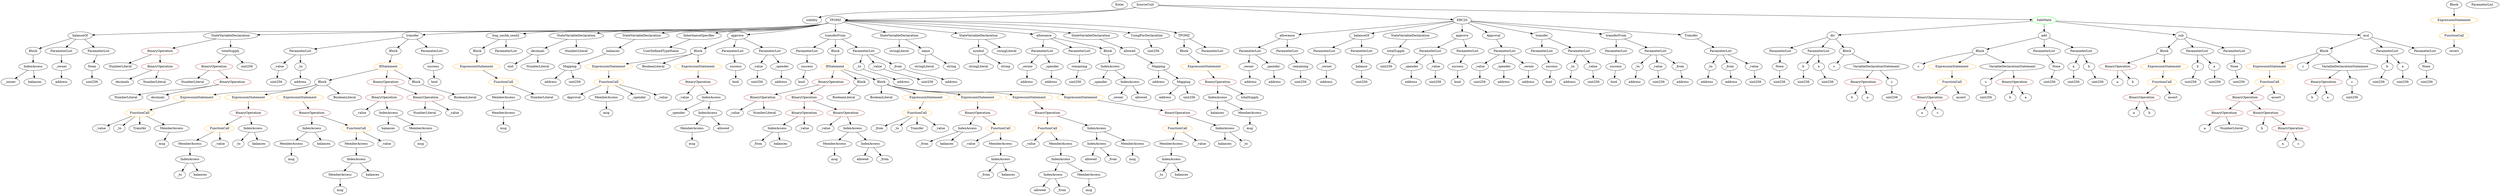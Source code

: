 strict digraph {
	graph [bb="0,0,10027,900"];
	node [label="\N"];
	Enter	[height=0.5,
		pos="4575.6,882",
		width=0.83628];
	VariableDeclaration_decimals	[color=black,
		height=0.5,
		label=decimals,
		pos="2278.6,666",
		width=1.1967];
	ElementaryTypeName_uint	[color=black,
		height=0.5,
		label=uint,
		pos="2169.6,594",
		width=0.75];
	VariableDeclaration_decimals -> ElementaryTypeName_uint	[pos="e,2188.4,607.09 2255.7,650.33 2239,639.55 2216.1,624.84 2198.1,613.3"];
	NumberLiteral_Unnamed_1	[color=black,
		height=0.5,
		label=NumberLiteral,
		pos="2278.6,594",
		width=1.765];
	VariableDeclaration_decimals -> NumberLiteral_Unnamed_1	[pos="e,2278.6,612.1 2278.6,647.7 2278.6,640.41 2278.6,631.73 2278.6,623.54"];
	Block_Unnamed_3	[color=black,
		height=0.5,
		label=Block,
		pos="7995.6,666",
		width=0.90558];
	Identifier_c_4	[color=black,
		height=0.5,
		label=c,
		pos="7749.6,594",
		width=0.75];
	Block_Unnamed_3 -> Identifier_c_4	[pos="e,7770.6,605.77 7965.1,659.25 7923.8,651.01 7847.9,634.33 7785.6,612 7784,611.45 7782.5,610.85 7780.9,610.22"];
	ExpressionStatement_Unnamed_2	[color=orange,
		height=0.5,
		label=ExpressionStatement,
		pos="7882.6,594",
		width=2.458];
	Block_Unnamed_3 -> ExpressionStatement_Unnamed_2	[pos="e,7909.3,611.57 7974.3,651.83 7958.8,642.21 7937.3,628.92 7919.1,617.61"];
	VariableDeclarationStatement_Unnamed_2	[color=black,
		height=0.5,
		label=VariableDeclarationStatement,
		pos="8108.6,594",
		width=3.3174];
	Block_Unnamed_3 -> VariableDeclarationStatement_Unnamed_2	[pos="e,8081.4,611.82 8016.8,651.83 8032.3,642.28 8053.5,629.1 8071.7,617.85"];
	Identifier_msg_9	[color=black,
		height=0.5,
		label=msg,
		pos="2882.6,234",
		width=0.75];
	NumberLiteral_Unnamed_3	[color=black,
		height=0.5,
		label=NumberLiteral,
		pos="751.59,522",
		width=1.765];
	FunctionDefinition_allowance	[color=black,
		height=0.5,
		label=allowance,
		pos="5253.6,738",
		width=1.3076];
	ParameterList_Unnamed_16	[color=black,
		height=0.5,
		label=ParameterList,
		pos="5112.6,666",
		width=1.7095];
	FunctionDefinition_allowance -> ParameterList_Unnamed_16	[pos="e,5142.8,682.01 5225.7,723.17 5205,712.87 5176.4,698.66 5153.1,687.11"];
	ParameterList_Unnamed_17	[color=black,
		height=0.5,
		label=ParameterList,
		pos="5253.6,666",
		width=1.7095];
	FunctionDefinition_allowance -> ParameterList_Unnamed_17	[pos="e,5253.6,684.1 5253.6,719.7 5253.6,712.41 5253.6,703.73 5253.6,695.54"];
	BinaryOperation_Unnamed_7	[color=brown,
		height=0.5,
		label=BinaryOperation,
		pos="8541.6,594",
		width=1.9867];
	Identifier_a_5	[color=black,
		height=0.5,
		label=a,
		pos="8535.6,522",
		width=0.75];
	BinaryOperation_Unnamed_7 -> Identifier_a_5	[pos="e,8537.1,540.1 8540.1,575.7 8539.5,568.41 8538.7,559.73 8538,551.54"];
	Identifier_b_4	[color=black,
		height=0.5,
		label=b,
		pos="8607.6,522",
		width=0.75];
	BinaryOperation_Unnamed_7 -> Identifier_b_4	[pos="e,8593.6,537.89 8557.6,576.05 8566.1,567.04 8576.6,555.83 8585.9,546.04"];
	BinaryOperation_Unnamed_12	[color=brown,
		height=0.5,
		label=BinaryOperation,
		pos="627.59,666",
		width=1.9867];
	NumberLiteral_Unnamed_5	[color=black,
		height=0.5,
		label=NumberLiteral,
		pos="474.59,594",
		width=1.765];
	BinaryOperation_Unnamed_12 -> NumberLiteral_Unnamed_5	[pos="e,507.04,609.85 594.01,649.64 571.48,639.33 541.61,625.66 517.38,614.58"];
	BinaryOperation_Unnamed_13	[color=brown,
		height=0.5,
		label=BinaryOperation,
		pos="627.59,594",
		width=1.9867];
	BinaryOperation_Unnamed_12 -> BinaryOperation_Unnamed_13	[pos="e,627.59,612.1 627.59,647.7 627.59,640.41 627.59,631.73 627.59,623.54"];
	Identifier_allowed_1	[color=black,
		height=0.5,
		label=allowed,
		pos="4483.6,162",
		width=1.0858];
	ParameterList_Unnamed_11	[color=black,
		height=0.5,
		label=ParameterList,
		pos="6243.6,666",
		width=1.7095];
	Parameter_success	[color=black,
		height=0.5,
		label=success,
		pos="6283.6,594",
		width=1.1135];
	ParameterList_Unnamed_11 -> Parameter_success	[pos="e,6274,611.79 6253.3,648.05 6257.8,640.14 6263.3,630.54 6268.3,621.69"];
	IndexAccess_Unnamed_7	[color=black,
		height=0.5,
		label=IndexAccess,
		pos="3190.6,306",
		width=1.6402];
	Identifier__from	[color=black,
		height=0.5,
		label=_from,
		pos="3143.6,234",
		width=0.93331];
	IndexAccess_Unnamed_7 -> Identifier__from	[pos="e,3154.5,251.31 3179.2,288.05 3173.7,279.85 3167,269.83 3160.9,260.71"];
	Identifier_balances_7	[color=black,
		height=0.5,
		label=balances,
		pos="3237.6,234",
		width=1.1828];
	IndexAccess_Unnamed_7 -> Identifier_balances_7	[pos="e,3226.3,251.79 3202,288.05 3207.4,279.97 3214,270.12 3220.1,261.11"];
	Block_Unnamed_13	[color=black,
		height=0.5,
		label=Block,
		pos="2895.6,666",
		width=0.90558];
	ExpressionStatement_Unnamed_13	[color=orange,
		height=0.5,
		label=ExpressionStatement,
		pos="2553.6,594",
		width=2.458];
	Block_Unnamed_13 -> ExpressionStatement_Unnamed_13	[pos="e,2619.3,606.44 2871,654.05 2865.4,651.82 2859.3,649.65 2853.6,648 2848.2,646.45 2717.6,623.57 2630.5,608.39"];
	BooleanLiteral_Unnamed_4	[color=black,
		height=0.5,
		label=BooleanLiteral,
		pos="2724.6,594",
		width=1.7788];
	Block_Unnamed_13 -> BooleanLiteral_Unnamed_4	[pos="e,2759.9,609.45 2870,654.52 2843.7,643.76 2802.2,626.79 2770.3,613.72"];
	ExpressionStatement_Unnamed_12	[color=orange,
		height=0.5,
		label=ExpressionStatement,
		pos="2895.6,594",
		width=2.458];
	Block_Unnamed_13 -> ExpressionStatement_Unnamed_12	[pos="e,2895.6,612.1 2895.6,647.7 2895.6,640.41 2895.6,631.73 2895.6,623.54"];
	BinaryOperation_Unnamed_20	[color=brown,
		height=0.5,
		label=BinaryOperation,
		pos="3426.6,522",
		width=1.9867];
	BinaryOperation_Unnamed_24	[color=brown,
		height=0.5,
		label=BinaryOperation,
		pos="3172.6,450",
		width=1.9867];
	BinaryOperation_Unnamed_20 -> BinaryOperation_Unnamed_24	[pos="e,3219.6,463.96 3379.7,508.08 3337.7,496.5 3275.9,479.47 3230.7,467.02"];
	BinaryOperation_Unnamed_21	[color=brown,
		height=0.5,
		label=BinaryOperation,
		pos="3333.6,450",
		width=1.9867];
	BinaryOperation_Unnamed_20 -> BinaryOperation_Unnamed_21	[pos="e,3355.5,467.47 3404.5,504.41 3392.6,495.43 3377.7,484.19 3364.6,474.34"];
	IndexAccess_Unnamed_13	[color=black,
		height=0.5,
		label=IndexAccess,
		pos="4510.6,234",
		width=1.6402];
	IndexAccess_Unnamed_13 -> Identifier_allowed_1	[pos="e,4490.2,180.1 4503.9,215.7 4501,208.15 4497.5,199.12 4494.3,190.68"];
	Identifier__from_4	[color=black,
		height=0.5,
		label=_from,
		pos="4574.6,162",
		width=0.93331];
	IndexAccess_Unnamed_13 -> Identifier__from_4	[pos="e,4560.4,178.51 4525.8,216.41 4533.8,207.62 4543.8,196.66 4552.7,186.96"];
	Parameter__value_3	[color=black,
		height=0.5,
		label=_value,
		pos="1237.6,594",
		width=0.96103];
	ElementaryTypeName_uint256_28	[color=black,
		height=0.5,
		label=uint256,
		pos="1230.6,522",
		width=1.0442];
	Parameter__value_3 -> ElementaryTypeName_uint256_28	[pos="e,1232.3,540.1 1235.9,575.7 1235.1,568.41 1234.3,559.73 1233.4,551.54"];
	Parameter__value_5	[color=black,
		height=0.5,
		label=_value,
		pos="3135.6,594",
		width=0.96103];
	ElementaryTypeName_uint256_30	[color=black,
		height=0.5,
		label=uint256,
		pos="3129.6,522",
		width=1.0442];
	Parameter__value_5 -> ElementaryTypeName_uint256_30	[pos="e,3131.1,540.1 3134.1,575.7 3133.5,568.41 3132.7,559.73 3132,551.54"];
	PragmaDirective_solidity	[color=black,
		height=0.5,
		label=solidity,
		pos="3350.6,810",
		width=1.0442];
	Parameter_b_2	[color=black,
		height=0.5,
		label=b,
		pos="8852.6,594",
		width=0.75];
	ElementaryTypeName_uint256_9	[color=black,
		height=0.5,
		label=uint256,
		pos="8832.6,522",
		width=1.0442];
	Parameter_b_2 -> ElementaryTypeName_uint256_9	[pos="e,8837.5,540.28 8847.7,576.05 8845.6,568.6 8843.1,559.64 8840.7,551.22"];
	ExpressionStatement_Unnamed_4	[color=orange,
		height=0.5,
		label=ExpressionStatement,
		pos="2036.6,594",
		width=2.458];
	FunctionCall_Unnamed_3	[color=orange,
		height=0.5,
		label=FunctionCall,
		pos="2120.6,522",
		width=1.6125];
	ExpressionStatement_Unnamed_4 -> FunctionCall_Unnamed_3	[pos="e,2101,539.31 2056.9,576.05 2067.6,567.16 2080.9,556.11 2092.5,546.41"];
	BinaryOperation_Unnamed_14	[color=brown,
		height=0.5,
		label=BinaryOperation,
		pos="4973.6,522",
		width=1.9867];
	IndexAccess_Unnamed	[color=black,
		height=0.5,
		label=IndexAccess,
		pos="4973.6,450",
		width=1.6402];
	BinaryOperation_Unnamed_14 -> IndexAccess_Unnamed	[pos="e,4973.6,468.1 4973.6,503.7 4973.6,496.41 4973.6,487.73 4973.6,479.54"];
	Identifier_totalSupply	[color=black,
		height=0.5,
		label=totalSupply,
		pos="5103.6,450",
		width=1.4739];
	BinaryOperation_Unnamed_14 -> Identifier_totalSupply	[pos="e,5076.3,465.7 5002.8,505.29 5021.5,495.2 5046,482 5066.2,471.14"];
	FunctionDefinition_balanceOf_1	[color=black,
		height=0.5,
		label=balanceOf,
		pos="314.59,738",
		width=1.3491];
	Block_Unnamed_5	[color=black,
		height=0.5,
		label=Block,
		pos="130.59,666",
		width=0.90558];
	FunctionDefinition_balanceOf_1 -> Block_Unnamed_5	[pos="e,156.31,677.54 280.92,724.73 252.09,714.15 209.5,698.35 172.59,684 170.69,683.26 168.75,682.5 166.79,681.73"];
	ParameterList_Unnamed_21	[color=black,
		height=0.5,
		label=ParameterList,
		pos="243.59,666",
		width=1.7095];
	FunctionDefinition_balanceOf_1 -> ParameterList_Unnamed_21	[pos="e,260.46,683.63 298.12,720.76 289.29,712.06 278.22,701.15 268.37,691.43"];
	ParameterList_Unnamed_22	[color=black,
		height=0.5,
		label=ParameterList,
		pos="384.59,666",
		width=1.7095];
	FunctionDefinition_balanceOf_1 -> ParameterList_Unnamed_22	[pos="e,367.96,683.63 330.82,720.76 339.45,712.14 350.22,701.36 359.86,691.73"];
	FunctionDefinition_balanceOf	[color=black,
		height=0.5,
		label=balanceOf,
		pos="5535.6,738",
		width=1.3491];
	ParameterList_Unnamed_8	[color=black,
		height=0.5,
		label=ParameterList,
		pos="5394.6,666",
		width=1.7095];
	FunctionDefinition_balanceOf -> ParameterList_Unnamed_8	[pos="e,5424.7,681.94 5507.4,723 5486.6,712.69 5458.1,698.52 5434.9,687.02"];
	ParameterList_Unnamed_9	[color=black,
		height=0.5,
		label=ParameterList,
		pos="5535.6,666",
		width=1.7095];
	FunctionDefinition_balanceOf -> ParameterList_Unnamed_9	[pos="e,5535.6,684.1 5535.6,719.7 5535.6,712.41 5535.6,703.73 5535.6,695.54"];
	Identifier_allowed	[color=black,
		height=0.5,
		label=allowed,
		pos="3549.6,162",
		width=1.0858];
	Parameter_None_2	[color=black,
		height=0.5,
		label=None,
		pos="9000.6,594",
		width=0.85014];
	ElementaryTypeName_uint256_10	[color=black,
		height=0.5,
		label=uint256,
		pos="9018.6,522",
		width=1.0442];
	Parameter_None_2 -> ElementaryTypeName_uint256_10	[pos="e,9014.2,540.1 9005,575.7 9006.9,568.32 9009.2,559.52 9011.3,551.25"];
	ElementaryTypeName_uint256_20	[color=black,
		height=0.5,
		label=uint256,
		pos="5301.6,522",
		width=1.0442];
	StateVariableDeclaration_Unnamed	[color=black,
		height=0.5,
		label=StateVariableDeclaration,
		pos="5722.6,738",
		width=2.8184];
	VariableDeclaration_totalSupply	[color=black,
		height=0.5,
		label=totalSupply,
		pos="5668.6,666",
		width=1.4739];
	StateVariableDeclaration_Unnamed -> VariableDeclaration_totalSupply	[pos="e,5681.4,683.62 5709.2,719.7 5702.9,711.52 5695.3,701.6 5688.3,692.58"];
	Identifier__value_8	[color=black,
		height=0.5,
		label=_value,
		pos="3998.6,234",
		width=0.96103];
	ElementaryTypeName_uint256_16	[color=black,
		height=0.5,
		label=uint256,
		pos="5507.6,522",
		width=1.0442];
	BooleanLiteral_Unnamed_2	[color=black,
		height=0.5,
		label=BooleanLiteral,
		pos="3633.6,450",
		width=1.7788];
	Parameter__to_1	[color=black,
		height=0.5,
		label=_to,
		pos="6628.6,594",
		width=0.75];
	ElementaryTypeName_address_3	[color=black,
		height=0.5,
		label=address,
		pos="6617.6,522",
		width=1.0996];
	Parameter__to_1 -> ElementaryTypeName_address_3	[pos="e,6620.3,540.1 6625.9,575.7 6624.7,568.32 6623.3,559.52 6622,551.25"];
	FunctionCall_Unnamed_11	[color=orange,
		height=0.5,
		label=FunctionCall,
		pos="2553.6,522",
		width=1.6125];
	Identifier_Approval	[color=black,
		height=0.5,
		label=Approval,
		pos="2398.6,450",
		width=1.266];
	FunctionCall_Unnamed_11 -> Identifier_Approval	[pos="e,2427.9,464.25 2521.8,506.67 2497.6,495.73 2464.1,480.61 2438.2,468.88"];
	MemberAccess_Unnamed_16	[color=black,
		height=0.5,
		label=MemberAccess,
		pos="2531.6,450",
		width=1.9174];
	FunctionCall_Unnamed_11 -> MemberAccess_Unnamed_16	[pos="e,2537,468.1 2548.2,503.7 2545.8,496.24 2543,487.32 2540.4,478.97"];
	Identifier__spender_1	[color=black,
		height=0.5,
		label=_spender,
		pos="2663.6,450",
		width=1.2521];
	FunctionCall_Unnamed_11 -> Identifier__spender_1	[pos="e,2640.5,465.7 2578.3,505.29 2593.8,495.38 2614.1,482.48 2631,471.74"];
	Identifier__value_13	[color=black,
		height=0.5,
		label=_value,
		pos="2761.6,450",
		width=0.96103];
	FunctionCall_Unnamed_11 -> Identifier__value_13	[pos="e,2734.7,461.67 2593.9,508.66 2627.2,498.3 2675.7,482.84 2717.6,468 2719.7,467.26 2721.8,466.49 2724,465.7"];
	ElementaryTypeName_address	[color=black,
		height=0.5,
		label=address,
		pos="5404.6,522",
		width=1.0996];
	ExpressionStatement_Unnamed_14	[color=orange,
		height=0.5,
		label=ExpressionStatement,
		pos="9853.6,810",
		width=2.458];
	FunctionCall_Unnamed_12	[color=orange,
		height=0.5,
		label=FunctionCall,
		pos="9853.6,738",
		width=1.6125];
	ExpressionStatement_Unnamed_14 -> FunctionCall_Unnamed_12	[pos="e,9853.6,756.1 9853.6,791.7 9853.6,784.41 9853.6,775.73 9853.6,767.54"];
	NumberLiteral_Unnamed_4	[color=black,
		height=0.5,
		label=NumberLiteral,
		pos="664.59,450",
		width=1.765];
	ElementaryTypeName_address_19	[color=black,
		height=0.5,
		label=address,
		pos="4207.6,522",
		width=1.0996];
	ParameterList_Unnamed_24	[color=black,
		height=0.5,
		label=ParameterList,
		pos="1325.6,666",
		width=1.7095];
	ParameterList_Unnamed_24 -> Parameter__value_3	[pos="e,1256.1,609.72 1305.2,648.76 1293.2,639.27 1278,627.17 1265.1,616.85"];
	Parameter__to_2	[color=black,
		height=0.5,
		label=_to,
		pos="1325.6,594",
		width=0.75];
	ParameterList_Unnamed_24 -> Parameter__to_2	[pos="e,1325.6,612.1 1325.6,647.7 1325.6,640.41 1325.6,631.73 1325.6,623.54"];
	FunctionDefinition_div	[color=black,
		height=0.5,
		label=div,
		pos="7399.6,738",
		width=0.75];
	ParameterList_Unnamed_3	[color=black,
		height=0.5,
		label=ParameterList,
		pos="7199.6,666",
		width=1.7095];
	FunctionDefinition_div -> ParameterList_Unnamed_3	[pos="e,7238,680.44 7375.9,728.7 7344.7,717.78 7289.1,698.34 7248.7,684.19"];
	ParameterList_Unnamed_2	[color=black,
		height=0.5,
		label=ParameterList,
		pos="7343.6,666",
		width=1.7095];
	FunctionDefinition_div -> ParameterList_Unnamed_2	[pos="e,7356.9,683.63 7387.4,721.81 7380.6,713.28 7371.9,702.4 7364.1,692.6"];
	Block_Unnamed_1	[color=black,
		height=0.5,
		label=Block,
		pos="7455.6,666",
		width=0.90558];
	FunctionDefinition_div -> Block_Unnamed_1	[pos="e,7443.1,682.64 7411.7,721.81 7418.8,712.94 7427.9,701.55 7436,691.45"];
	BinaryOperation_Unnamed_26	[color=brown,
		height=0.5,
		label=BinaryOperation,
		pos="4309.6,378",
		width=1.9867];
	FunctionCall_Unnamed_8	[color=orange,
		height=0.5,
		label=FunctionCall,
		pos="4309.6,306",
		width=1.6125];
	BinaryOperation_Unnamed_26 -> FunctionCall_Unnamed_8	[pos="e,4309.6,324.1 4309.6,359.7 4309.6,352.41 4309.6,343.73 4309.6,335.54"];
	IndexAccess_Unnamed_12	[color=black,
		height=0.5,
		label=IndexAccess,
		pos="4510.6,306",
		width=1.6402];
	BinaryOperation_Unnamed_26 -> IndexAccess_Unnamed_12	[pos="e,4472.7,320.2 4350.3,362.83 4382.6,351.59 4427.8,335.83 4462,323.92"];
	Identifier__to_1	[color=black,
		height=0.5,
		label=_to,
		pos="832.59,90",
		width=0.75];
	Block_Unnamed_2	[color=black,
		height=0.5,
		label=Block,
		pos="8719.6,666",
		width=0.90558];
	Block_Unnamed_2 -> BinaryOperation_Unnamed_7	[pos="e,8579,609.71 8693.7,654.82 8666.5,644.11 8623,627.01 8589.5,613.84"];
	ExpressionStatement_Unnamed_1	[color=orange,
		height=0.5,
		label=ExpressionStatement,
		pos="8719.6,594",
		width=2.458];
	Block_Unnamed_2 -> ExpressionStatement_Unnamed_1	[pos="e,8719.6,612.1 8719.6,647.7 8719.6,640.41 8719.6,631.73 8719.6,623.54"];
	Parameter_success_3	[color=black,
		height=0.5,
		label=success,
		pos="1866.6,594",
		width=1.1135];
	ElementaryTypeName_bool_3	[color=black,
		height=0.5,
		label=bool,
		pos="1872.6,522",
		width=0.76697];
	Parameter_success_3 -> ElementaryTypeName_bool_3	[pos="e,1871.1,540.1 1868.1,575.7 1868.7,568.41 1869.4,559.73 1870.1,551.54"];
	Identifier_b_2	[color=black,
		height=0.5,
		label=b,
		pos="7476.6,450",
		width=0.75];
	Parameter__to	[color=black,
		height=0.5,
		label=_to,
		pos="6368.6,594",
		width=0.75];
	ElementaryTypeName_address_1	[color=black,
		height=0.5,
		label=address,
		pos="6354.6,522",
		width=1.0996];
	Parameter__to -> ElementaryTypeName_address_1	[pos="e,6358,540.1 6365.1,575.7 6363.7,568.32 6361.9,559.52 6360.2,551.25"];
	Identifier_msg_5	[color=black,
		height=0.5,
		label=msg,
		pos="762.59,234",
		width=0.75];
	Identifier_balances_6	[color=black,
		height=0.5,
		label=balances,
		pos="920.59,90",
		width=1.1828];
	Parameter_None_4	[color=black,
		height=0.5,
		label=None,
		pos="362.59,594",
		width=0.85014];
	ElementaryTypeName_uint256_27	[color=black,
		height=0.5,
		label=uint256,
		pos="362.59,522",
		width=1.0442];
	Parameter_None_4 -> ElementaryTypeName_uint256_27	[pos="e,362.59,540.1 362.59,575.7 362.59,568.41 362.59,559.73 362.59,551.54"];
	StateVariableDeclaration_Unnamed_4	[color=black,
		height=0.5,
		label=StateVariableDeclaration,
		pos="909.59,738",
		width=2.8184];
	StateVariableDeclaration_Unnamed_4 -> BinaryOperation_Unnamed_12	[pos="e,677.37,679.36 852.18,722.75 804.52,710.92 736.92,694.14 688.35,682.08"];
	VariableDeclaration_totalSupply_1	[color=black,
		height=0.5,
		label=totalSupply,
		pos="909.59,666",
		width=1.4739];
	StateVariableDeclaration_Unnamed_4 -> VariableDeclaration_totalSupply_1	[pos="e,909.59,684.1 909.59,719.7 909.59,712.41 909.59,703.73 909.59,695.54"];
	FunctionDefinition_approve	[color=black,
		height=0.5,
		label=approve,
		pos="5903.6,738",
		width=1.1412];
	ParameterList_Unnamed_14	[color=black,
		height=0.5,
		label=ParameterList,
		pos="5801.6,666",
		width=1.7095];
	FunctionDefinition_approve -> ParameterList_Unnamed_14	[pos="e,5824.8,682.95 5882.5,722.5 5868.5,712.95 5850,700.25 5834.2,689.41"];
	ParameterList_Unnamed_15	[color=black,
		height=0.5,
		label=ParameterList,
		pos="5942.6,666",
		width=1.7095];
	FunctionDefinition_approve -> ParameterList_Unnamed_15	[pos="e,5933,684.28 5913,720.05 5917.4,712.26 5922.6,702.82 5927.5,694.08"];
	Parameter_balance	[color=black,
		height=0.5,
		label=balance,
		pos="5507.6,594",
		width=1.0719];
	Parameter_balance -> ElementaryTypeName_uint256_16	[pos="e,5507.6,540.1 5507.6,575.7 5507.6,568.41 5507.6,559.73 5507.6,551.54"];
	FunctionCall_Unnamed_1	[color=orange,
		height=0.5,
		label=FunctionCall,
		pos="8718.6,522",
		width=1.6125];
	ExpressionStatement_Unnamed_1 -> FunctionCall_Unnamed_1	[pos="e,8718.8,540.1 8719.3,575.7 8719.2,568.41 8719.1,559.73 8719,551.54"];
	ParameterList_Unnamed_13	[color=black,
		height=0.5,
		label=ParameterList,
		pos="6541.6,666",
		width=1.7095];
	Parameter_success_1	[color=black,
		height=0.5,
		label=success,
		pos="6541.6,594",
		width=1.1135];
	ParameterList_Unnamed_13 -> Parameter_success_1	[pos="e,6541.6,612.1 6541.6,647.7 6541.6,640.41 6541.6,631.73 6541.6,623.54"];
	BinaryOperation_Unnamed_2	[color=brown,
		height=0.5,
		label=BinaryOperation,
		pos="8958.6,378",
		width=1.9867];
	Identifier_a_1	[color=black,
		height=0.5,
		label=a,
		pos="8862.6,306",
		width=0.75];
	BinaryOperation_Unnamed_2 -> Identifier_a_1	[pos="e,8880.3,319.88 8936.3,360.76 8922.3,350.56 8904.2,337.33 8889.4,326.55"];
	NumberLiteral_Unnamed	[color=black,
		height=0.5,
		label=NumberLiteral,
		pos="8971.6,306",
		width=1.765];
	BinaryOperation_Unnamed_2 -> NumberLiteral_Unnamed	[pos="e,8968.4,324.1 8961.8,359.7 8963.2,352.32 8964.8,343.52 8966.3,335.25"];
	Identifier__value_9	[color=black,
		height=0.5,
		label=_value,
		pos="4242.6,234",
		width=0.96103];
	Parameter_None_1	[color=black,
		height=0.5,
		label=None,
		pos="7193.6,594",
		width=0.85014];
	ParameterList_Unnamed_3 -> Parameter_None_1	[pos="e,7195.1,612.1 7198.1,647.7 7197.5,640.41 7196.7,631.73 7196,623.54"];
	BinaryOperation_Unnamed	[color=brown,
		height=0.5,
		label=BinaryOperation,
		pos="9347.6,522",
		width=1.9867];
	Identifier_b	[color=black,
		height=0.5,
		label=b,
		pos="9292.6,450",
		width=0.75];
	BinaryOperation_Unnamed -> Identifier_b	[pos="e,9304.7,466.36 9334.3,504.05 9327.5,495.44 9319.2,484.81 9311.7,475.33"];
	Identifier_a	[color=black,
		height=0.5,
		label=a,
		pos="9364.6,450",
		width=0.75];
	BinaryOperation_Unnamed -> Identifier_a	[pos="e,9360.4,468.1 9351.8,503.7 9353.6,496.32 9355.7,487.52 9357.7,479.25"];
	ElementaryTypeName_uint256_12	[color=black,
		height=0.5,
		label=uint256,
		pos="8445.6,522",
		width=1.0442];
	Block_Unnamed_7	[color=black,
		height=0.5,
		label=Block,
		pos="1688.6,666",
		width=0.90558];
	IfStatement_Unnamed	[color=orange,
		height=0.5,
		label=IfStatement,
		pos="1677.6,594",
		width=1.4739];
	Block_Unnamed_7 -> IfStatement_Unnamed	[pos="e,1680.3,612.1 1685.9,647.7 1684.7,640.32 1683.3,631.52 1682,623.25"];
	Identifier_msg_2	[color=black,
		height=0.5,
		label=msg,
		pos="1804.6,234",
		width=0.75];
	FunctionDefinition_transfer_1	[color=black,
		height=0.5,
		label=transfer,
		pos="1766.6,738",
		width=1.0719];
	FunctionDefinition_transfer_1 -> ParameterList_Unnamed_24	[pos="e,1378.7,675.42 1730.5,731.27 1656,719.44 1484.1,692.16 1390,677.23"];
	FunctionDefinition_transfer_1 -> Block_Unnamed_7	[pos="e,1705.1,681.77 1749.3,721.46 1738.8,712.03 1725.2,699.82 1713.5,689.36"];
	ParameterList_Unnamed_25	[color=black,
		height=0.5,
		label=ParameterList,
		pos="1844.6,666",
		width=1.7095];
	FunctionDefinition_transfer_1 -> ParameterList_Unnamed_25	[pos="e,1826.2,683.47 1783.9,721.46 1793.9,712.48 1806.7,700.98 1818,690.87"];
	Parameter__to_3	[color=black,
		height=0.5,
		label=_to,
		pos="3545.6,594",
		width=0.75];
	ElementaryTypeName_address_17	[color=black,
		height=0.5,
		label=address,
		pos="3723.6,522",
		width=1.0996];
	Parameter__to_3 -> ElementaryTypeName_address_17	[pos="e,3693.3,533.98 3566.8,582.63 3571.6,580.37 3576.7,578.04 3581.6,576 3600.3,568.12 3647.9,550.53 3682.9,537.77"];
	ExpressionStatement_Unnamed_13 -> FunctionCall_Unnamed_11	[pos="e,2553.6,540.1 2553.6,575.7 2553.6,568.41 2553.6,559.73 2553.6,551.54"];
	ParameterList_Unnamed_25 -> Parameter_success_3	[pos="e,1861.2,612.1 1850,647.7 1852.4,640.24 1855.2,631.32 1857.8,622.97"];
	IndexAccess_Unnamed_3	[color=black,
		height=0.5,
		label=IndexAccess,
		pos="1374.6,306",
		width=1.6402];
	MemberAccess_Unnamed_4	[color=black,
		height=0.5,
		label=MemberAccess,
		pos="1296.6,234",
		width=1.9174];
	IndexAccess_Unnamed_3 -> MemberAccess_Unnamed_4	[pos="e,1315.1,251.63 1356.5,288.76 1346.7,279.97 1334.4,268.93 1323.5,259.14"];
	Identifier_balances_3	[color=black,
		height=0.5,
		label=balances,
		pos="1426.6,234",
		width=1.1828];
	IndexAccess_Unnamed_3 -> Identifier_balances_3	[pos="e,1414.5,251.31 1387.2,288.05 1393.3,279.77 1400.9,269.62 1407.7,260.42"];
	Identifier_msg_3	[color=black,
		height=0.5,
		label=msg,
		pos="1296.6,162",
		width=0.75];
	MemberAccess_Unnamed_4 -> Identifier_msg_3	[pos="e,1296.6,180.1 1296.6,215.7 1296.6,208.41 1296.6,199.73 1296.6,191.54"];
	Parameter__owner	[color=black,
		height=0.5,
		label=_owner,
		pos="5404.6,594",
		width=1.0719];
	Parameter__owner -> ElementaryTypeName_address	[pos="e,5404.6,540.1 5404.6,575.7 5404.6,568.41 5404.6,559.73 5404.6,551.54"];
	IndexAccess_Unnamed_10	[color=black,
		height=0.5,
		label=IndexAccess,
		pos="3985.6,306",
		width=1.6402];
	Identifier__from_2	[color=black,
		height=0.5,
		label=_from,
		pos="3809.6,234",
		width=0.93331];
	IndexAccess_Unnamed_10 -> Identifier__from_2	[pos="e,3835.8,245.64 3950.3,291.13 3923.3,280.48 3885,265.38 3851.6,252 3849.8,251.3 3848,250.58 3846.2,249.85"];
	Identifier_balances_8	[color=black,
		height=0.5,
		label=balances,
		pos="3903.6,234",
		width=1.1828];
	IndexAccess_Unnamed_10 -> Identifier_balances_8	[pos="e,3921.9,250.67 3966.6,288.76 3955.9,279.62 3942.3,268.06 3930.5,258"];
	ExpressionStatement_Unnamed_7	[color=orange,
		height=0.5,
		label=ExpressionStatement,
		pos="939.59,450",
		width=2.458];
	FunctionCall_Unnamed_6	[color=orange,
		height=0.5,
		label=FunctionCall,
		pos="678.59,378",
		width=1.6125];
	ExpressionStatement_Unnamed_7 -> FunctionCall_Unnamed_6	[pos="e,721.31,390.46 887.71,435.09 842.66,423 777.69,405.58 732.15,393.37"];
	FunctionDefinition_bug_unchk_send2	[color=black,
		height=0.5,
		label=bug_unchk_send2,
		pos="2152.6,738",
		width=2.1947];
	Block_Unnamed_6	[color=black,
		height=0.5,
		label=Block,
		pos="2038.6,666",
		width=0.90558];
	FunctionDefinition_bug_unchk_send2 -> Block_Unnamed_6	[pos="e,2059.8,680.04 2125.9,720.59 2109,710.25 2087.2,696.87 2069.6,686.06"];
	ParameterList_Unnamed_23	[color=black,
		height=0.5,
		label=ParameterList,
		pos="2152.6,666",
		width=1.7095];
	FunctionDefinition_bug_unchk_send2 -> ParameterList_Unnamed_23	[pos="e,2152.6,684.1 2152.6,719.7 2152.6,712.41 2152.6,703.73 2152.6,695.54"];
	BinaryOperation_Unnamed_16	[color=brown,
		height=0.5,
		label=BinaryOperation,
		pos="1654.6,450",
		width=1.9867];
	Identifier__value	[color=black,
		height=0.5,
		label=_value,
		pos="1562.6,378",
		width=0.96103];
	BinaryOperation_Unnamed_16 -> Identifier__value	[pos="e,1581.4,393.34 1632.8,432.41 1620.1,422.75 1604,410.48 1590.4,400.14"];
	IndexAccess_Unnamed_2	[color=black,
		height=0.5,
		label=IndexAccess,
		pos="1674.6,378",
		width=1.6402];
	BinaryOperation_Unnamed_16 -> IndexAccess_Unnamed_2	[pos="e,1669.7,396.1 1659.5,431.7 1661.7,424.24 1664.2,415.32 1666.6,406.97"];
	IndexAccess_Unnamed_1	[color=black,
		height=0.5,
		label=IndexAccess,
		pos="129.59,594",
		width=1.6402];
	Block_Unnamed_5 -> IndexAccess_Unnamed_1	[pos="e,129.83,612.1 130.34,647.7 130.24,640.41 130.11,631.73 130,623.54"];
	MemberAccess_Unnamed_15	[color=black,
		height=0.5,
		label=MemberAccess,
		pos="2882.6,306",
		width=1.9174];
	MemberAccess_Unnamed_15 -> Identifier_msg_9	[pos="e,2882.6,252.1 2882.6,287.7 2882.6,280.41 2882.6,271.73 2882.6,263.54"];
	Identifier_msg_10	[color=black,
		height=0.5,
		label=msg,
		pos="2531.6,378",
		width=0.75];
	Parameter__spender	[color=black,
		height=0.5,
		label=_spender,
		pos="5702.6,594",
		width=1.2521];
	ParameterList_Unnamed_14 -> Parameter__spender	[pos="e,5723.9,610.1 5779.1,649.12 5765.6,639.52 5748.1,627.16 5733.2,616.67"];
	Parameter__value_2	[color=black,
		height=0.5,
		label=_value,
		pos="5800.6,594",
		width=0.96103];
	ParameterList_Unnamed_14 -> Parameter__value_2	[pos="e,5800.8,612.1 5801.3,647.7 5801.2,640.41 5801.1,631.73 5801,623.54"];
	VariableDeclaration__to	[color=black,
		height=0.5,
		label=_to,
		pos="6908.6,594",
		width=0.75];
	ElementaryTypeName_address_8	[color=black,
		height=0.5,
		label=address,
		pos="6904.6,522",
		width=1.0996];
	VariableDeclaration__to -> ElementaryTypeName_address_8	[pos="e,6905.6,540.1 6907.6,575.7 6907.2,568.41 6906.7,559.73 6906.2,551.54"];
	Identifier_balances_10	[color=black,
		height=0.5,
		label=balances,
		pos="5029.6,234",
		width=1.1828];
	Parameter_success_2	[color=black,
		height=0.5,
		label=success,
		pos="5893.6,594",
		width=1.1135];
	ParameterList_Unnamed_15 -> Parameter_success_2	[pos="e,5905,611.31 5930.7,648.05 5925,639.85 5918,629.83 5911.6,620.71"];
	Identifier__value_6	[color=black,
		height=0.5,
		label=_value,
		pos="3389.6,306",
		width=0.96103];
	EventDefinition_Approval	[color=black,
		height=0.5,
		label=Approval,
		pos="6045.6,738",
		width=1.266];
	ParameterList_Unnamed_19	[color=black,
		height=0.5,
		label=ParameterList,
		pos="6084.6,666",
		width=1.7095];
	EventDefinition_Approval -> ParameterList_Unnamed_19	[pos="e,6075,684.28 6055,720.05 6059.4,712.26 6064.6,702.82 6069.5,694.08"];
	Block_Unnamed_8	[color=black,
		height=0.5,
		label=Block,
		pos="1415.6,522",
		width=0.90558];
	Block_Unnamed_8 -> ExpressionStatement_Unnamed_7	[pos="e,1003.8,462.76 1391.3,509.58 1385.9,507.42 1380.1,505.41 1374.6,504 1228.6,466.77 1186.8,488.88 1037.6,468 1030.2,466.97 1022.6,\
465.81 1015,464.58"];
	ExpressionStatement_Unnamed_6	[color=orange,
		height=0.5,
		label=ExpressionStatement,
		pos="1134.6,450",
		width=2.458];
	Block_Unnamed_8 -> ExpressionStatement_Unnamed_6	[pos="e,1200.6,462.34 1390.7,509.86 1385.4,507.74 1379.9,505.67 1374.6,504 1321.1,487.14 1259.2,473.62 1211.7,464.46"];
	ExpressionStatement_Unnamed_5	[color=orange,
		height=0.5,
		label=ExpressionStatement,
		pos="1329.6,450",
		width=2.458];
	Block_Unnamed_8 -> ExpressionStatement_Unnamed_5	[pos="e,1350.4,467.95 1397.8,506.5 1386.6,497.39 1371.9,485.41 1359,474.92"];
	BooleanLiteral_Unnamed	[color=black,
		height=0.5,
		label=BooleanLiteral,
		pos="1500.6,450",
		width=1.7788];
	Block_Unnamed_8 -> BooleanLiteral_Unnamed	[pos="e,1480.6,467.45 1433.2,506.5 1444.4,497.26 1459.2,485.07 1472.1,474.47"];
	ContractDefinition_TPOMZ	[color=black,
		height=0.5,
		label=TPOMZ,
		pos="3448.6,810",
		width=1.1828];
	ContractDefinition_TPOMZ -> FunctionDefinition_balanceOf_1	[pos="e,362.77,741.03 3418,797.1 3411.3,795.01 3404.3,793.14 3397.6,792 3112.9,743.78 1088.2,763.06 799.59,756 646.12,752.25 465.42,745.22 \
374,741.49"];
	ContractDefinition_TPOMZ -> StateVariableDeclaration_Unnamed_4	[pos="e,1010,741.11 3418,797.14 3411.3,795.04 3404.3,793.16 3397.6,792 3393.9,791.36 1504.6,751.53 1021.2,741.35"];
	ContractDefinition_TPOMZ -> FunctionDefinition_transfer_1	[pos="e,1804.7,741.54 3418,797.17 3411.3,795.07 3404.3,793.18 3397.6,792 3105.8,740.59 2360.7,768.44 2064.6,756 1977,752.32 1875,746.08 \
1815.9,742.27"];
	ContractDefinition_TPOMZ -> FunctionDefinition_bug_unchk_send2	[pos="e,2222,746.94 3417.7,797.12 3411.1,795.05 3404.2,793.19 3397.6,792 3162.5,749.8 2561.9,771.82 2323.6,756 2294,754.04 2261.7,751.04 \
2233.1,748.1"];
	StateVariableDeclaration_Unnamed_3	[color=black,
		height=0.5,
		label=StateVariableDeclaration,
		pos="2433.6,738",
		width=2.8184];
	ContractDefinition_TPOMZ -> StateVariableDeclaration_Unnamed_3	[pos="e,2522,747.15 3417.7,797.19 3411.1,795.12 3404.2,793.23 3397.6,792 3064.3,729.81 2973.9,778.22 2635.6,756 2602.3,753.81 2565.9,750.91 \
2533.4,748.13"];
	StateVariableDeclaration_Unnamed_1	[color=black,
		height=0.5,
		label=StateVariableDeclaration,
		pos="2745.6,738",
		width=2.8184];
	ContractDefinition_TPOMZ -> StateVariableDeclaration_Unnamed_1	[pos="e,2823.9,749.78 3417.6,797.3 3411.1,795.22 3404.2,793.31 3397.6,792 3170.8,747.08 3108.7,778.67 2878.6,756 2864.5,754.61 2849.5,\
752.92 2835,751.14"];
	InheritanceSpecifier_Unnamed	[color=black,
		height=0.5,
		label=InheritanceSpecifier,
		pos="2971.6,738",
		width=2.3333];
	ContractDefinition_TPOMZ -> InheritanceSpecifier_Unnamed	[pos="e,3043,747.79 3417.3,797.49 3410.9,795.42 3404.1,793.46 3397.6,792 3393.4,791.06 3176.9,764.3 3054.2,749.17"];
	FunctionDefinition_approve_1	[color=black,
		height=0.5,
		label=approve,
		pos="3160.6,738",
		width=1.1412];
	ContractDefinition_TPOMZ -> FunctionDefinition_approve_1	[pos="e,3197.8,746.11 3416.6,797.8 3410.4,795.75 3403.8,793.72 3397.6,792 3332.9,774.04 3257,757.91 3208.8,748.29"];
	FunctionDefinition_transferFrom_1	[color=black,
		height=0.5,
		label=transferFrom,
		pos="3448.6,738",
		width=1.6402];
	ContractDefinition_TPOMZ -> FunctionDefinition_transferFrom_1	[pos="e,3448.6,756.1 3448.6,791.7 3448.6,784.41 3448.6,775.73 3448.6,767.54"];
	StateVariableDeclaration_Unnamed_5	[color=black,
		height=0.5,
		label=StateVariableDeclaration,
		pos="3709.6,738",
		width=2.8184];
	ContractDefinition_TPOMZ -> StateVariableDeclaration_Unnamed_5	[pos="e,3655.5,753.51 3483.8,799.56 3524.9,788.54 3593.7,770.08 3644.6,756.44"];
	StateVariableDeclaration_Unnamed_6	[color=black,
		height=0.5,
		label=StateVariableDeclaration,
		pos="4023.6,738",
		width=2.8184];
	ContractDefinition_TPOMZ -> StateVariableDeclaration_Unnamed_6	[pos="e,3941.6,748.99 3489,804.08 3580,793 3802.9,765.86 3930.3,750.36"];
	FunctionDefinition_allowance_1	[color=black,
		height=0.5,
		label=allowance,
		pos="4285.6,738",
		width=1.3076];
	ContractDefinition_TPOMZ -> FunctionDefinition_allowance_1	[pos="e,4241.1,744.38 3490.7,806.24 3598.1,799.11 3890.5,779 4133.6,756 4165.6,752.98 4201.3,749.01 4230,745.68"];
	StateVariableDeclaration_Unnamed_2	[color=black,
		height=0.5,
		label=StateVariableDeclaration,
		pos="4462.6,738",
		width=2.8184];
	ContractDefinition_TPOMZ -> StateVariableDeclaration_Unnamed_2	[pos="e,4387.5,750.5 3491,807.69 3619.4,803.48 4015.1,788.57 4341.6,756 4352.9,754.87 4364.7,753.48 4376.4,751.97"];
	UsingForDeclaration_Unnamed	[color=black,
		height=0.5,
		label=UsingForDeclaration,
		pos="4693.6,738",
		width=2.4303];
	ContractDefinition_TPOMZ -> UsingForDeclaration_Unnamed	[pos="e,4625.6,749.68 3491.3,808.41 3640.5,806.04 4152.2,795.36 4572.6,756 4586.2,754.73 4600.6,753.02 4614.5,751.18"];
	FunctionDefinition_TPOMZ	[color=black,
		height=0.5,
		label=TPOMZ,
		pos="4853.6,738",
		width=1.1828];
	ContractDefinition_TPOMZ -> FunctionDefinition_TPOMZ	[pos="e,4820,749.41 3491.4,808.57 3690.9,806.4 4530.4,795.06 4789.6,756 4796,755.03 4802.7,753.67 4809.2,752.13"];
	Identifier_b_5	[color=black,
		height=0.5,
		label=b,
		pos="8103.6,450",
		width=0.75];
	ParameterList_Unnamed_27	[color=black,
		height=0.5,
		label=ParameterList,
		pos="3336.6,666",
		width=1.7095];
	Parameter_success_4	[color=black,
		height=0.5,
		label=success,
		pos="3336.6,594",
		width=1.1135];
	ParameterList_Unnamed_27 -> Parameter_success_4	[pos="e,3336.6,612.1 3336.6,647.7 3336.6,640.41 3336.6,631.73 3336.6,623.54"];
	BinaryOperation_Unnamed_10	[color=brown,
		height=0.5,
		label=BinaryOperation,
		pos="846.59,594",
		width=1.9867];
	BinaryOperation_Unnamed_10 -> NumberLiteral_Unnamed_3	[pos="e,773.5,539.15 824.56,576.76 812.09,567.58 796.29,555.94 782.59,545.84"];
	BinaryOperation_Unnamed_11	[color=brown,
		height=0.5,
		label=BinaryOperation,
		pos="904.59,522",
		width=1.9867];
	BinaryOperation_Unnamed_10 -> BinaryOperation_Unnamed_11	[pos="e,890.68,539.79 860.63,576.05 867.47,567.8 875.84,557.7 883.43,548.54"];
	Identifier__to_3	[color=black,
		height=0.5,
		label=_to,
		pos="5117.6,234",
		width=0.75];
	ParameterList_Unnamed_30	[color=black,
		height=0.5,
		label=ParameterList,
		pos="4275.6,666",
		width=1.7095];
	Parameter__owner_3	[color=black,
		height=0.5,
		label=_owner,
		pos="4214.6,594",
		width=1.0719];
	ParameterList_Unnamed_30 -> Parameter__owner_3	[pos="e,4228.4,610.83 4260.8,648.05 4253.3,639.47 4244.1,628.89 4235.9,619.44"];
	Parameter__spender_3	[color=black,
		height=0.5,
		label=_spender,
		pos="4316.6,594",
		width=1.2521];
	ParameterList_Unnamed_30 -> Parameter__spender_3	[pos="e,4306.8,611.79 4285.5,648.05 4290.1,640.14 4295.8,630.54 4301,621.69"];
	Identifier_decimals_1	[color=black,
		height=0.5,
		label=decimals,
		pos="481.59,522",
		width=1.1967];
	Identifier__owner	[color=black,
		height=0.5,
		label=_owner,
		pos="38.589,522",
		width=1.0719];
	MemberAccess_Unnamed_2	[color=black,
		height=0.5,
		label=MemberAccess,
		pos="2120.6,378",
		width=1.9174];
	Identifier_msg_1	[color=black,
		height=0.5,
		label=msg,
		pos="2120.6,306",
		width=0.75];
	MemberAccess_Unnamed_2 -> Identifier_msg_1	[pos="e,2120.6,324.1 2120.6,359.7 2120.6,352.41 2120.6,343.73 2120.6,335.54"];
	BooleanLiteral_Unnamed_1	[color=black,
		height=0.5,
		label=BooleanLiteral,
		pos="1969.6,450",
		width=1.7788];
	FunctionDefinition_add	[color=black,
		height=0.5,
		label=add,
		pos="8244.6,738",
		width=0.75];
	FunctionDefinition_add -> Block_Unnamed_3	[pos="e,8024.1,675.01 8219.8,730.03 8176.5,717.85 8086.7,692.61 8034.8,678.03"];
	ParameterList_Unnamed_7	[color=black,
		height=0.5,
		label=ParameterList,
		pos="8244.6,666",
		width=1.7095];
	FunctionDefinition_add -> ParameterList_Unnamed_7	[pos="e,8244.6,684.1 8244.6,719.7 8244.6,712.41 8244.6,703.73 8244.6,695.54"];
	ParameterList_Unnamed_6	[color=black,
		height=0.5,
		label=ParameterList,
		pos="8385.6,666",
		width=1.7095];
	FunctionDefinition_add -> ParameterList_Unnamed_6	[pos="e,8355.2,682.09 8265.7,726.52 8286.6,716.16 8319,700.05 8344.9,687.19"];
	ElementaryTypeName_bool_5	[color=black,
		height=0.5,
		label=bool,
		pos="3042.6,522",
		width=0.76697];
	MemberAccess_Unnamed_10	[color=black,
		height=0.5,
		label=MemberAccess,
		pos="4120.6,234",
		width=1.9174];
	IndexAccess_Unnamed_11	[color=black,
		height=0.5,
		label=IndexAccess,
		pos="4120.6,162",
		width=1.6402];
	MemberAccess_Unnamed_10 -> IndexAccess_Unnamed_11	[pos="e,4120.6,180.1 4120.6,215.7 4120.6,208.41 4120.6,199.73 4120.6,191.54"];
	ParameterList_Unnamed_29	[color=black,
		height=0.5,
		label=ParameterList,
		pos="3042.6,666",
		width=1.7095];
	Parameter_success_5	[color=black,
		height=0.5,
		label=success,
		pos="3042.6,594",
		width=1.1135];
	ParameterList_Unnamed_29 -> Parameter_success_5	[pos="e,3042.6,612.1 3042.6,647.7 3042.6,640.41 3042.6,631.73 3042.6,623.54"];
	BinaryOperation_Unnamed_19	[color=brown,
		height=0.5,
		label=BinaryOperation,
		pos="1133.6,378",
		width=1.9867];
	ExpressionStatement_Unnamed_6 -> BinaryOperation_Unnamed_19	[pos="e,1133.8,396.1 1134.3,431.7 1134.2,424.41 1134.1,415.73 1134,407.54"];
	FunctionCall_Unnamed_7	[color=orange,
		height=0.5,
		label=FunctionCall,
		pos="4120.6,306",
		width=1.6125];
	FunctionCall_Unnamed_7 -> Identifier__value_8	[pos="e,4021.2,247.98 4093.8,289.64 4075.3,279.01 4050.6,264.82 4030.9,253.56"];
	FunctionCall_Unnamed_7 -> MemberAccess_Unnamed_10	[pos="e,4120.6,252.1 4120.6,287.7 4120.6,280.41 4120.6,271.73 4120.6,263.54"];
	Identifier_allowed_2	[color=black,
		height=0.5,
		label=allowed,
		pos="4245.6,18",
		width=1.0858];
	Parameter__owner_3 -> ElementaryTypeName_address_19	[pos="e,4209.3,540.1 4212.9,575.7 4212.1,568.41 4211.3,559.73 4210.4,551.54"];
	Identifier_msg	[color=black,
		height=0.5,
		label=msg,
		pos="5115.6,306",
		width=0.75];
	ElementaryTypeName_uint256_6	[color=black,
		height=0.5,
		label=uint256,
		pos="7189.6,522",
		width=1.0442];
	StateVariableDeclaration_Unnamed_3 -> VariableDeclaration_decimals	[pos="e,2307.1,679.88 2397.6,720.76 2373.6,709.93 2342.1,695.69 2317.5,684.58"];
	NumberLiteral_Unnamed_2	[color=black,
		height=0.5,
		label=NumberLiteral,
		pos="2433.6,666",
		width=1.765];
	StateVariableDeclaration_Unnamed_3 -> NumberLiteral_Unnamed_2	[pos="e,2433.6,684.1 2433.6,719.7 2433.6,712.41 2433.6,703.73 2433.6,695.54"];
	ExpressionStatement_Unnamed_11	[color=orange,
		height=0.5,
		label=ExpressionStatement,
		pos="3804.6,450",
		width=2.458];
	FunctionCall_Unnamed_10	[color=orange,
		height=0.5,
		label=FunctionCall,
		pos="3778.6,378",
		width=1.6125];
	ExpressionStatement_Unnamed_11 -> FunctionCall_Unnamed_10	[pos="e,3784.9,396.1 3798.2,431.7 3795.4,424.15 3792,415.12 3788.9,406.68"];
	Identifier__value_4	[color=black,
		height=0.5,
		label=_value,
		pos="511.59,306",
		width=0.96103];
	ElementaryTypeName_uint256_18	[color=black,
		height=0.5,
		label=uint256,
		pos="6712.6,522",
		width=1.0442];
	Parameter__owner_1	[color=black,
		height=0.5,
		label=_owner,
		pos="5090.6,594",
		width=1.0719];
	ParameterList_Unnamed_16 -> Parameter__owner_1	[pos="e,5096,612.1 5107.2,647.7 5104.8,640.24 5102,631.32 5099.4,622.97"];
	Parameter__spender_1	[color=black,
		height=0.5,
		label=_spender,
		pos="5192.6,594",
		width=1.2521];
	ParameterList_Unnamed_16 -> Parameter__spender_1	[pos="e,5174.6,610.75 5131.5,648.41 5141.8,639.41 5154.7,628.15 5166,618.29"];
	Parameter_a_3	[color=black,
		height=0.5,
		label=a,
		pos="8352.6,594",
		width=0.75];
	ElementaryTypeName_uint256_11	[color=black,
		height=0.5,
		label=uint256,
		pos="8352.6,522",
		width=1.0442];
	Parameter_a_3 -> ElementaryTypeName_uint256_11	[pos="e,8352.6,540.1 8352.6,575.7 8352.6,568.41 8352.6,559.73 8352.6,551.54"];
	Identifier__from_6	[color=black,
		height=0.5,
		label=_from,
		pos="3612.6,306",
		width=0.93331];
	ElementaryTypeName_uint256_13	[color=black,
		height=0.5,
		label=uint256,
		pos="8259.6,522",
		width=1.0442];
	FunctionCall_Unnamed_2	[color=orange,
		height=0.5,
		label=FunctionCall,
		pos="7882.6,522",
		width=1.6125];
	ExpressionStatement_Unnamed_2 -> FunctionCall_Unnamed_2	[pos="e,7882.6,540.1 7882.6,575.7 7882.6,568.41 7882.6,559.73 7882.6,551.54"];
	VariableDeclaration_c_2	[color=black,
		height=0.5,
		label=c,
		pos="8003.6,522",
		width=0.75];
	ElementaryTypeName_uint256_14	[color=black,
		height=0.5,
		label=uint256,
		pos="8003.6,450",
		width=1.0442];
	VariableDeclaration_c_2 -> ElementaryTypeName_uint256_14	[pos="e,8003.6,468.1 8003.6,503.7 8003.6,496.41 8003.6,487.73 8003.6,479.54"];
	ElementaryTypeName_address_14	[color=black,
		height=0.5,
		label=address,
		pos="245.59,522",
		width=1.0996];
	VariableDeclaration_balances	[color=black,
		height=0.5,
		label=balances,
		pos="2572.6,666",
		width=1.1828];
	StateVariableDeclaration_Unnamed_1 -> VariableDeclaration_balances	[pos="e,2602.5,679.12 2706.3,721.12 2678.5,709.86 2641.3,694.81 2613.2,683.43"];
	VariableDeclaration_symbol	[color=black,
		height=0.5,
		label=symbol,
		pos="4023.6,666",
		width=1.0581];
	stringLiteral_Unnamed_2	[color=black,
		height=0.5,
		label=stringLiteral,
		pos="4023.6,594",
		width=1.5016];
	VariableDeclaration_symbol -> stringLiteral_Unnamed_2	[pos="e,4023.6,612.1 4023.6,647.7 4023.6,640.41 4023.6,631.73 4023.6,623.54"];
	ElementaryTypeName_string_1	[color=black,
		height=0.5,
		label=string,
		pos="4126.6,594",
		width=0.864];
	VariableDeclaration_symbol -> ElementaryTypeName_string_1	[pos="e,4106.8,608.43 4044.4,650.83 4059.7,640.48 4080.5,626.31 4097.4,614.83"];
	Identifier_balances	[color=black,
		height=0.5,
		label=balances,
		pos="4973.6,378",
		width=1.1828];
	ElementaryTypeName_address_10	[color=black,
		height=0.5,
		label=address,
		pos="6084.6,522",
		width=1.0996];
	BinaryOperation_Unnamed_9	[color=brown,
		height=0.5,
		label=BinaryOperation,
		pos="7776.6,450",
		width=1.9867];
	FunctionCall_Unnamed_2 -> BinaryOperation_Unnamed_9	[pos="e,7801,467.14 7858.8,505.29 7844.5,495.88 7826.2,483.76 7810.4,473.36"];
	Identifier_assert_2	[color=black,
		height=0.5,
		label=assert,
		pos="7898.6,450",
		width=0.89172];
	FunctionCall_Unnamed_2 -> Identifier_assert_2	[pos="e,7894.7,468.1 7886.5,503.7 7888.2,496.32 7890.2,487.52 7892.1,479.25"];
	Parameter_a_2	[color=black,
		height=0.5,
		label=a,
		pos="8924.6,594",
		width=0.75];
	ElementaryTypeName_uint256_8	[color=black,
		height=0.5,
		label=uint256,
		pos="8925.6,522",
		width=1.0442];
	Parameter_a_2 -> ElementaryTypeName_uint256_8	[pos="e,8925.3,540.1 8924.8,575.7 8924.9,568.41 8925.1,559.73 8925.2,551.54"];
	Identifier_a_7	[color=black,
		height=0.5,
		label=a,
		pos="7740.6,378",
		width=0.75];
	BinaryOperation_Unnamed_9 -> Identifier_a_7	[pos="e,7748.9,395.14 7767.7,431.7 7763.6,423.75 7758.7,414.16 7754.1,405.34"];
	Identifier_c_3	[color=black,
		height=0.5,
		label=c,
		pos="7812.6,378",
		width=0.75];
	BinaryOperation_Unnamed_9 -> Identifier_c_3	[pos="e,7804.3,395.14 7785.5,431.7 7789.6,423.75 7794.5,414.16 7799,405.34"];
	Parameter_b_3	[color=black,
		height=0.5,
		label=b,
		pos="8424.6,594",
		width=0.75];
	Parameter_b_3 -> ElementaryTypeName_uint256_12	[pos="e,8440.4,540.28 8429.7,576.05 8431.9,568.6 8434.6,559.64 8437.1,551.22"];
	BinaryOperation_Unnamed_6	[color=brown,
		height=0.5,
		label=BinaryOperation,
		pos="8657.6,450",
		width=1.9867];
	Identifier_a_4	[color=black,
		height=0.5,
		label=a,
		pos="8621.6,378",
		width=0.75];
	BinaryOperation_Unnamed_6 -> Identifier_a_4	[pos="e,8629.9,395.14 8648.7,431.7 8644.6,423.75 8639.7,414.16 8635.1,405.34"];
	Identifier_b_3	[color=black,
		height=0.5,
		label=b,
		pos="8693.6,378",
		width=0.75];
	BinaryOperation_Unnamed_6 -> Identifier_b_3	[pos="e,8685.3,395.14 8666.5,431.7 8670.6,423.75 8675.5,414.16 8680,405.34"];
	IndexAccess_Unnamed_8	[color=black,
		height=0.5,
		label=IndexAccess,
		pos="3501.6,306",
		width=1.6402];
	MemberAccess_Unnamed_9	[color=black,
		height=0.5,
		label=MemberAccess,
		pos="3434.6,234",
		width=1.9174];
	IndexAccess_Unnamed_8 -> MemberAccess_Unnamed_9	[pos="e,3450.8,251.96 3485.7,288.41 3477.7,279.99 3467.7,269.58 3458.7,260.2"];
	IndexAccess_Unnamed_9	[color=black,
		height=0.5,
		label=IndexAccess,
		pos="3580.6,234",
		width=1.6402];
	IndexAccess_Unnamed_8 -> IndexAccess_Unnamed_9	[pos="e,3562.1,251.39 3519.9,288.76 3529.9,279.91 3542.5,268.77 3553.6,258.93"];
	Identifier__to	[color=black,
		height=0.5,
		label=_to,
		pos="1078.6,234",
		width=0.75];
	ElementaryTypeName_bool_2	[color=black,
		height=0.5,
		label=bool,
		pos="5893.6,522",
		width=0.76697];
	Parameter_success_2 -> ElementaryTypeName_bool_2	[pos="e,5893.6,540.1 5893.6,575.7 5893.6,568.41 5893.6,559.73 5893.6,551.54"];
	ElementaryTypeName_address_11	[color=black,
		height=0.5,
		label=address,
		pos="2326.6,522",
		width=1.0996];
	Parameter_None_3	[color=black,
		height=0.5,
		label=None,
		pos="8276.6,594",
		width=0.85014];
	ParameterList_Unnamed_7 -> Parameter_None_3	[pos="e,8269,611.62 8252.5,647.7 8256,639.95 8260.3,630.64 8264.2,622.02"];
	Identifier_balances_1	[color=black,
		height=0.5,
		label=balances,
		pos="137.59,522",
		width=1.1828];
	Identifier_revert	[color=black,
		height=0.5,
		label=revert,
		pos="9853.6,666",
		width=0.87786];
	FunctionCall_Unnamed_12 -> Identifier_revert	[pos="e,9853.6,684.1 9853.6,719.7 9853.6,712.41 9853.6,703.73 9853.6,695.54"];
	Identifier__to_5	[color=black,
		height=0.5,
		label=_to,
		pos="3691.6,306",
		width=0.75];
	Identifier_decimals	[color=black,
		height=0.5,
		label=decimals,
		pos="789.59,450",
		width=1.1967];
	Identifier_c_2	[color=black,
		height=0.5,
		label=c,
		pos="7421.6,594",
		width=0.75];
	ElementaryTypeName_uint256_1	[color=black,
		height=0.5,
		label=uint256,
		pos="9577.6,522",
		width=1.0442];
	Identifier__spender_2	[color=black,
		height=0.5,
		label=_spender,
		pos="4500.6,522",
		width=1.2521];
	Identifier_msg_8	[color=black,
		height=0.5,
		label=msg,
		pos="4448.6,18",
		width=0.75];
	IndexAccess_Unnamed_4	[color=black,
		height=0.5,
		label=IndexAccess,
		pos="1556.6,162",
		width=1.6402];
	MemberAccess_Unnamed_6	[color=black,
		height=0.5,
		label=MemberAccess,
		pos="1491.6,90",
		width=1.9174];
	IndexAccess_Unnamed_4 -> MemberAccess_Unnamed_6	[pos="e,1507.3,107.96 1541.2,144.41 1533.4,135.99 1523.7,125.58 1515,116.2"];
	Identifier_balances_4	[color=black,
		height=0.5,
		label=balances,
		pos="1621.6,90",
		width=1.1828];
	IndexAccess_Unnamed_4 -> Identifier_balances_4	[pos="e,1606.7,106.99 1572,144.41 1580,135.74 1590,124.97 1599,115.38"];
	ParameterList_Unnamed_18	[color=black,
		height=0.5,
		label=ParameterList,
		pos="6952.6,666",
		width=1.7095];
	ParameterList_Unnamed_18 -> VariableDeclaration__to	[pos="e,6918.5,610.83 6941.9,648.05 6936.7,639.73 6930.3,629.54 6924.5,620.32"];
	VariableDeclaration__from	[color=black,
		height=0.5,
		label=_from,
		pos="6996.6,594",
		width=0.93331];
	ParameterList_Unnamed_18 -> VariableDeclaration__from	[pos="e,6986.3,611.31 6963.2,648.05 6968.3,639.94 6974.6,630.04 6980.2,621.01"];
	VariableDeclaration__value	[color=black,
		height=0.5,
		label=_value,
		pos="7087.6,594",
		width=0.96103];
	ParameterList_Unnamed_18 -> VariableDeclaration__value	[pos="e,7063.7,607.36 6981.9,649.81 7003,638.84 7031.7,624 7053.8,612.53"];
	ElementaryTypeName_address_5	[color=black,
		height=0.5,
		label=address,
		pos="5102.6,522",
		width=1.0996];
	Parameter__owner_1 -> ElementaryTypeName_address_5	[pos="e,5099.7,540.1 5093.6,575.7 5094.8,568.32 5096.3,559.52 5097.7,551.25"];
	IndexAccess_Unnamed -> Identifier_balances	[pos="e,4973.6,396.1 4973.6,431.7 4973.6,424.41 4973.6,415.73 4973.6,407.54"];
	MemberAccess_Unnamed	[color=black,
		height=0.5,
		label=MemberAccess,
		pos="5107.6,378",
		width=1.9174];
	IndexAccess_Unnamed -> MemberAccess_Unnamed	[pos="e,5078,394.48 5002.3,433.98 5021.5,423.97 5046.9,410.68 5068,399.67"];
	ElementaryTypeName_address_12	[color=black,
		height=0.5,
		label=address,
		pos="4739.6,522",
		width=1.0996];
	BinaryOperation_Unnamed_18	[color=brown,
		height=0.5,
		label=BinaryOperation,
		pos="1374.6,378",
		width=1.9867];
	ExpressionStatement_Unnamed_5 -> BinaryOperation_Unnamed_18	[pos="e,1363.6,396.1 1340.7,431.7 1345.8,423.81 1351.9,414.3 1357.5,405.55"];
	FunctionDefinition_transfer	[color=black,
		height=0.5,
		label=transfer,
		pos="6243.6,738",
		width=1.0719];
	FunctionDefinition_transfer -> ParameterList_Unnamed_11	[pos="e,6243.6,684.1 6243.6,719.7 6243.6,712.41 6243.6,703.73 6243.6,695.54"];
	ParameterList_Unnamed_10	[color=black,
		height=0.5,
		label=ParameterList,
		pos="6384.6,666",
		width=1.7095];
	FunctionDefinition_transfer -> ParameterList_Unnamed_10	[pos="e,6354.2,682.07 6269.5,724.16 6290.3,713.81 6320,699.07 6344,687.15"];
	Identifier_assert_1	[color=black,
		height=0.5,
		label=assert,
		pos="8779.6,450",
		width=0.89172];
	Parameter_remaining_1	[color=black,
		height=0.5,
		label=remaining,
		pos="4425.6,594",
		width=1.2798];
	ElementaryTypeName_uint256_31	[color=black,
		height=0.5,
		label=uint256,
		pos="4399.6,522",
		width=1.0442];
	Parameter_remaining_1 -> ElementaryTypeName_uint256_31	[pos="e,4405.9,540.1 4419.2,575.7 4416.4,568.15 4413,559.12 4409.9,550.68"];
	ElementaryTypeName_uint256_19	[color=black,
		height=0.5,
		label=uint256,
		pos="5800.6,522",
		width=1.0442];
	MemberAccess_Unnamed_5	[color=black,
		height=0.5,
		label=MemberAccess,
		pos="1556.6,234",
		width=1.9174];
	MemberAccess_Unnamed_5 -> IndexAccess_Unnamed_4	[pos="e,1556.6,180.1 1556.6,215.7 1556.6,208.41 1556.6,199.73 1556.6,191.54"];
	Identifier_msg_6	[color=black,
		height=0.5,
		label=msg,
		pos="3434.6,162",
		width=0.75];
	MemberAccess_Unnamed_9 -> Identifier_msg_6	[pos="e,3434.6,180.1 3434.6,215.7 3434.6,208.41 3434.6,199.73 3434.6,191.54"];
	Block_Unnamed_15	[color=black,
		height=0.5,
		label=Block,
		pos="9853.6,882",
		width=0.90558];
	Block_Unnamed_15 -> ExpressionStatement_Unnamed_14	[pos="e,9853.6,828.1 9853.6,863.7 9853.6,856.41 9853.6,847.73 9853.6,839.54"];
	BinaryOperation_Unnamed_25	[color=brown,
		height=0.5,
		label=BinaryOperation,
		pos="3999.6,378",
		width=1.9867];
	BinaryOperation_Unnamed_25 -> IndexAccess_Unnamed_10	[pos="e,3989,324.1 3996.1,359.7 3994.7,352.32 3992.9,343.52 3991.2,335.25"];
	BinaryOperation_Unnamed_25 -> FunctionCall_Unnamed_7	[pos="e,4094.2,322.26 4027.3,360.94 4044.3,351.13 4066.2,338.48 4084.5,327.9"];
	Block_Unnamed_10	[color=black,
		height=0.5,
		label=Block,
		pos="3448.6,666",
		width=0.90558];
	IfStatement_Unnamed_1	[color=orange,
		height=0.5,
		label=IfStatement,
		pos="3447.6,594",
		width=1.4739];
	Block_Unnamed_10 -> IfStatement_Unnamed_1	[pos="e,3447.8,612.1 3448.3,647.7 3448.2,640.41 3448.1,631.73 3448,623.54"];
	Block_Unnamed_6 -> ExpressionStatement_Unnamed_4	[pos="e,2037.1,612.1 2038.1,647.7 2037.9,640.41 2037.6,631.73 2037.4,623.54"];
	ElementaryTypeName_uint256	[color=black,
		height=0.5,
		label=uint256,
		pos="9670.6,522",
		width=1.0442];
	BinaryOperation_Unnamed_18 -> IndexAccess_Unnamed_3	[pos="e,1374.6,324.1 1374.6,359.7 1374.6,352.41 1374.6,343.73 1374.6,335.54"];
	FunctionCall_Unnamed_4	[color=orange,
		height=0.5,
		label=FunctionCall,
		pos="1555.6,306",
		width=1.6125];
	BinaryOperation_Unnamed_18 -> FunctionCall_Unnamed_4	[pos="e,1520.2,320.7 1412.5,362.33 1440.8,351.4 1479.5,336.43 1509.5,324.82"];
	VariableDeclaration_totalSupply_1 -> BinaryOperation_Unnamed_10	[pos="e,861.85,611.96 894.66,648.41 887.16,640.08 877.91,629.8 869.53,620.49"];
	ElementaryTypeName_uint256_26	[color=black,
		height=0.5,
		label=uint256,
		pos="973.59,594",
		width=1.0442];
	VariableDeclaration_totalSupply_1 -> ElementaryTypeName_uint256_26	[pos="e,958.97,610.99 924.76,648.41 932.68,639.74 942.53,628.97 951.3,619.38"];
	Identifier__from_5	[color=black,
		height=0.5,
		label=_from,
		pos="4336.6,18",
		width=0.93331];
	FunctionCall_Unnamed_10 -> Identifier__from_6	[pos="e,3638.4,317.88 3745.4,363 3717.5,351.22 3677.6,334.4 3648.8,322.28"];
	FunctionCall_Unnamed_10 -> Identifier__to_5	[pos="e,3708.4,320.56 3758.4,360.76 3746.1,350.85 3730.2,338.09 3717.1,327.49"];
	Identifier_Transfer_1	[color=black,
		height=0.5,
		label=Transfer,
		pos="3778.6,306",
		width=1.1689];
	FunctionCall_Unnamed_10 -> Identifier_Transfer_1	[pos="e,3778.6,324.1 3778.6,359.7 3778.6,352.41 3778.6,343.73 3778.6,335.54"];
	Identifier__value_11	[color=black,
		height=0.5,
		label=_value,
		pos="3873.6,306",
		width=0.96103];
	FunctionCall_Unnamed_10 -> Identifier__value_11	[pos="e,3854.4,321.16 3800.1,361.12 3813.5,351.26 3830.9,338.47 3845.3,327.81"];
	ParameterList_Unnamed_8 -> Parameter__owner	[pos="e,5402.1,612.1 5397.1,647.7 5398.1,640.32 5399.4,631.52 5400.6,623.25"];
	Parameter__owner_2	[color=black,
		height=0.5,
		label=_owner,
		pos="245.59,594",
		width=1.0719];
	Parameter__owner_2 -> ElementaryTypeName_address_14	[pos="e,245.59,540.1 245.59,575.7 245.59,568.41 245.59,559.73 245.59,551.54"];
	ParameterList_Unnamed_21 -> Parameter__owner_2	[pos="e,245.1,612.1 244.08,647.7 244.29,640.41 244.54,631.73 244.77,623.54"];
	BinaryOperation_Unnamed_5	[color=brown,
		height=0.5,
		label=BinaryOperation,
		pos="7531.6,522",
		width=1.9867];
	BinaryOperation_Unnamed_5 -> Identifier_b_2	[pos="e,7488.7,466.36 7518.3,504.05 7511.5,495.44 7503.2,484.81 7495.7,475.33"];
	Identifier_a_3	[color=black,
		height=0.5,
		label=a,
		pos="7548.6,450",
		width=0.75];
	BinaryOperation_Unnamed_5 -> Identifier_a_3	[pos="e,7544.4,468.1 7535.8,503.7 7537.6,496.32 7539.7,487.52 7541.7,479.25"];
	Parameter_remaining	[color=black,
		height=0.5,
		label=remaining,
		pos="5301.6,594",
		width=1.2798];
	ParameterList_Unnamed_17 -> Parameter_remaining	[pos="e,5290.1,611.79 5265.2,648.05 5270.8,639.97 5277.5,630.12 5283.7,621.11"];
	VariableDeclaration_allowed	[color=black,
		height=0.5,
		label=allowed,
		pos="4618.6,666",
		width=1.0858];
	Mapping_Unnamed_1	[color=black,
		height=0.5,
		label=Mapping,
		pos="4739.6,594",
		width=1.2105];
	VariableDeclaration_allowed -> Mapping_Unnamed_1	[pos="e,4715.2,609.11 4642.2,651.34 4660.2,640.92 4685.3,626.43 4705.4,614.75"];
	Identifier__value_5	[color=black,
		height=0.5,
		label=_value,
		pos="3302.6,306",
		width=0.96103];
	MemberAccess_Unnamed_14	[color=black,
		height=0.5,
		label=MemberAccess,
		pos="4812.6,234",
		width=1.9174];
	IndexAccess_Unnamed_17	[color=black,
		height=0.5,
		label=IndexAccess,
		pos="4812.6,162",
		width=1.6402];
	MemberAccess_Unnamed_14 -> IndexAccess_Unnamed_17	[pos="e,4812.6,180.1 4812.6,215.7 4812.6,208.41 4812.6,199.73 4812.6,191.54"];
	Parameter_b_1	[color=black,
		height=0.5,
		label=b,
		pos="7277.6,594",
		width=0.75];
	ElementaryTypeName_uint256_5	[color=black,
		height=0.5,
		label=uint256,
		pos="7282.6,522",
		width=1.0442];
	Parameter_b_1 -> ElementaryTypeName_uint256_5	[pos="e,7281.4,540.1 7278.8,575.7 7279.3,568.41 7280,559.73 7280.6,551.54"];
	Identifier__value_7	[color=black,
		height=0.5,
		label=_value,
		pos="3057.6,378",
		width=0.96103];
	ElementaryTypeName_address_9	[color=black,
		height=0.5,
		label=address,
		pos="6184.6,522",
		width=1.0996];
	stringLiteral_Unnamed_1	[color=black,
		height=0.5,
		label=stringLiteral,
		pos="3709.6,666",
		width=1.5016];
	ParameterList_Unnamed_22 -> Parameter_None_4	[pos="e,367.96,612.1 379.15,647.7 376.81,640.24 374,631.32 371.38,622.97"];
	ElementaryTypeName_uint256_24	[color=black,
		height=0.5,
		label=uint256,
		pos="2421.6,522",
		width=1.0442];
	IndexAccess_Unnamed_15	[color=black,
		height=0.5,
		label=IndexAccess,
		pos="4302.6,90",
		width=1.6402];
	IndexAccess_Unnamed_15 -> Identifier_allowed_2	[pos="e,4258.9,35.307 4288.8,72.055 4282,63.679 4273.6,53.404 4266.1,44.134"];
	IndexAccess_Unnamed_15 -> Identifier__from_5	[pos="e,4328.5,35.622 4311,71.697 4314.8,63.868 4319.4,54.435 4323.6,45.728"];
	MemberAccess_Unnamed -> Identifier_msg	[pos="e,5113.6,324.1 5109.6,359.7 5110.4,352.41 5111.4,343.73 5112.3,335.54"];
	ElementaryTypeName_uint256_17	[color=black,
		height=0.5,
		label=uint256,
		pos="6449.6,522",
		width=1.0442];
	MemberAccess_Unnamed_16 -> Identifier_msg_10	[pos="e,2531.6,396.1 2531.6,431.7 2531.6,424.41 2531.6,415.73 2531.6,407.54"];
	MemberAccess_Unnamed_1	[color=black,
		height=0.5,
		label=MemberAccess,
		pos="2120.6,450",
		width=1.9174];
	FunctionCall_Unnamed_3 -> MemberAccess_Unnamed_1	[pos="e,2120.6,468.1 2120.6,503.7 2120.6,496.41 2120.6,487.73 2120.6,479.54"];
	NumberLiteral_Unnamed_7	[color=black,
		height=0.5,
		label=NumberLiteral,
		pos="2271.6,450",
		width=1.765];
	FunctionCall_Unnamed_3 -> NumberLiteral_Unnamed_7	[pos="e,2239.3,465.97 2151.9,506.5 2174.2,496.12 2204.6,482.04 2229.2,470.66"];
	IndexAccess_Unnamed_9 -> Identifier_allowed	[pos="e,3557.2,180.1 3572.9,215.7 3569.5,208.07 3565.5,198.92 3561.7,190.4"];
	Identifier__from_1	[color=black,
		height=0.5,
		label=_from,
		pos="3640.6,162",
		width=0.93331];
	IndexAccess_Unnamed_9 -> Identifier__from_1	[pos="e,3627.3,178.51 3594.8,216.41 3602.3,207.62 3611.7,196.66 3620,186.96"];
	MemberAccess_Unnamed_1 -> MemberAccess_Unnamed_2	[pos="e,2120.6,396.1 2120.6,431.7 2120.6,424.41 2120.6,415.73 2120.6,407.54"];
	Identifier_balances_2	[color=black,
		height=0.5,
		label=balances,
		pos="1674.6,306",
		width=1.1828];
	BinaryOperation_Unnamed_22	[color=brown,
		height=0.5,
		label=BinaryOperation,
		pos="3326.6,378",
		width=1.9867];
	BinaryOperation_Unnamed_22 -> IndexAccess_Unnamed_7	[pos="e,3219.6,321.94 3296.1,361.29 3276.4,351.18 3250.7,337.93 3229.6,327.06"];
	BinaryOperation_Unnamed_22 -> Identifier__value_5	[pos="e,3308.5,324.1 3320.7,359.7 3318.1,352.24 3315,343.32 3312.2,334.97"];
	ElementaryTypeName_bool_4	[color=black,
		height=0.5,
		label=bool,
		pos="3309.6,522",
		width=0.76697];
	Parameter_success_4 -> ElementaryTypeName_bool_4	[pos="e,3316.1,539.79 3330.1,576.05 3327.1,568.32 3323.5,558.96 3320.1,550.27"];
	Identifier_msg_7	[color=black,
		height=0.5,
		label=msg,
		pos="4656.6,162",
		width=0.75];
	ElementaryTypeName_uint256_15	[color=black,
		height=0.5,
		label=uint256,
		pos="5601.6,594",
		width=1.0442];
	UserDefinedTypeName_Unnamed	[color=black,
		height=0.5,
		label=UserDefinedTypeName,
		pos="2746.6,666",
		width=2.7214];
	InheritanceSpecifier_Unnamed -> UserDefinedTypeName_Unnamed	[pos="e,2794.8,682 2925.2,722.58 2890.6,711.8 2842.9,696.97 2805.6,685.35"];
	IndexAccess_Unnamed_6	[color=black,
		height=0.5,
		label=IndexAccess,
		pos="876.59,162",
		width=1.6402];
	IndexAccess_Unnamed_6 -> Identifier__to_1	[pos="e,842.54,106.83 865.94,144.05 860.71,135.73 854.3,125.54 848.5,116.32"];
	IndexAccess_Unnamed_6 -> Identifier_balances_6	[pos="e,910.04,107.79 887.24,144.05 892.27,136.06 898.38,126.33 904,117.4"];
	Parameter_None_1 -> ElementaryTypeName_uint256_6	[pos="e,7190.6,540.1 7192.6,575.7 7192.2,568.41 7191.7,559.73 7191.2,551.54"];
	ParameterList_Unnamed_10 -> Parameter__to	[pos="e,6372.5,612.1 6380.6,647.7 6378.9,640.32 6376.9,631.52 6375,623.25"];
	Parameter__value	[color=black,
		height=0.5,
		label=_value,
		pos="6448.6,594",
		width=0.96103];
	ParameterList_Unnamed_10 -> Parameter__value	[pos="e,6434.4,610.51 6399.8,648.41 6407.8,639.62 6417.8,628.66 6426.7,618.96"];
	Mapping_Unnamed	[color=black,
		height=0.5,
		label=Mapping,
		pos="2403.6,594",
		width=1.2105];
	Mapping_Unnamed -> ElementaryTypeName_address_11	[pos="e,2343.7,538.58 2386.1,577.12 2376.1,568.01 2363.4,556.42 2352.2,546.3"];
	Mapping_Unnamed -> ElementaryTypeName_uint256_24	[pos="e,2417.2,540.1 2408,575.7 2409.9,568.32 2412.2,559.52 2414.3,551.25"];
	FunctionDefinition_approve_1 -> Block_Unnamed_13	[pos="e,2924.5,674.65 3125.9,727.85 3076.9,714.89 2987.5,691.27 2935.6,677.58"];
	FunctionDefinition_approve_1 -> ParameterList_Unnamed_29	[pos="e,3069,682.68 3137,723 3120.3,713.13 3097.7,699.71 3078.8,688.49"];
	ParameterList_Unnamed_28	[color=black,
		height=0.5,
		label=ParameterList,
		pos="3183.6,666",
		width=1.7095];
	FunctionDefinition_approve_1 -> ParameterList_Unnamed_28	[pos="e,3178,684.1 3166.3,719.7 3168.7,712.24 3171.7,703.32 3174.4,694.97"];
	Parameter__spender_2	[color=black,
		height=0.5,
		label=_spender,
		pos="3233.6,594",
		width=1.2521];
	ElementaryTypeName_address_18	[color=black,
		height=0.5,
		label=address,
		pos="3224.6,522",
		width=1.0996];
	Parameter__spender_2 -> ElementaryTypeName_address_18	[pos="e,3226.8,540.1 3231.4,575.7 3230.4,568.32 3229.3,559.52 3228.2,551.25"];
	ParameterList_Unnamed_31	[color=black,
		height=0.5,
		label=ParameterList,
		pos="4416.6,666",
		width=1.7095];
	ParameterList_Unnamed_31 -> Parameter_remaining_1	[pos="e,4423.4,612.1 4418.8,647.7 4419.8,640.32 4420.9,631.52 4422,623.25"];
	BinaryOperation_Unnamed_1	[color=brown,
		height=0.5,
		label=BinaryOperation,
		pos="9039.6,450",
		width=1.9867];
	BinaryOperation_Unnamed_1 -> BinaryOperation_Unnamed_2	[pos="e,8977.9,395.71 9020.4,432.41 9010.3,423.67 8997.7,412.79 8986.5,403.13"];
	BinaryOperation_Unnamed_3	[color=brown,
		height=0.5,
		label=BinaryOperation,
		pos="9119.6,378",
		width=1.9867];
	BinaryOperation_Unnamed_1 -> BinaryOperation_Unnamed_3	[pos="e,9100.5,395.71 9058.5,432.41 9068.5,423.67 9081,412.79 9092,403.13"];
	ParameterList_Unnamed_6 -> Parameter_a_3	[pos="e,8360.4,611.62 8377.4,647.7 8373.8,639.95 8369.4,630.64 8365.3,622.02"];
	ParameterList_Unnamed_6 -> Parameter_b_3	[pos="e,8415.5,611.31 8395,648.05 8399.5,640.03 8404.9,630.26 8409.9,621.3"];
	Parameter__value_1	[color=black,
		height=0.5,
		label=_value,
		pos="6710.6,594",
		width=0.96103];
	Parameter__value_1 -> ElementaryTypeName_uint256_18	[pos="e,6712.1,540.1 6711.1,575.7 6711.3,568.41 6711.5,559.73 6711.8,551.54"];
	Identifier_b_1	[color=black,
		height=0.5,
		label=b,
		pos="9106.6,306",
		width=0.75];
	ElementaryTypeName_address_7	[color=black,
		height=0.5,
		label=address,
		pos="7001.6,522",
		width=1.0996];
	FunctionCall_Unnamed_5	[color=orange,
		height=0.5,
		label=FunctionCall,
		pos="998.59,306",
		width=1.6125];
	MemberAccess_Unnamed_7	[color=black,
		height=0.5,
		label=MemberAccess,
		pos="876.59,234",
		width=1.9174];
	FunctionCall_Unnamed_5 -> MemberAccess_Unnamed_7	[pos="e,904.15,250.81 971.82,289.64 954.89,279.93 932.77,267.23 914.1,256.52"];
	Identifier__value_3	[color=black,
		height=0.5,
		label=_value,
		pos="998.59,234",
		width=0.96103];
	FunctionCall_Unnamed_5 -> Identifier__value_3	[pos="e,998.59,252.1 998.59,287.7 998.59,280.41 998.59,271.73 998.59,263.54"];
	Parameter_b	[color=black,
		height=0.5,
		label=b,
		pos="9598.6,594",
		width=0.75];
	Parameter_b -> ElementaryTypeName_uint256_1	[pos="e,9582.8,540.28 9593.5,576.05 9591.3,568.6 9588.6,559.64 9586.1,551.22"];
	ExpressionStatement_Unnamed_8	[color=orange,
		height=0.5,
		label=ExpressionStatement,
		pos="3999.6,450",
		width=2.458];
	ExpressionStatement_Unnamed_8 -> BinaryOperation_Unnamed_25	[pos="e,3999.6,396.1 3999.6,431.7 3999.6,424.41 3999.6,415.73 3999.6,407.54"];
	FunctionDefinition_transferFrom_1 -> ParameterList_Unnamed_27	[pos="e,3361.6,682.66 3423.5,721.29 3408,711.65 3388.1,699.18 3371.2,688.62"];
	FunctionDefinition_transferFrom_1 -> Block_Unnamed_10	[pos="e,3448.6,684.1 3448.6,719.7 3448.6,712.41 3448.6,703.73 3448.6,695.54"];
	ParameterList_Unnamed_26	[color=black,
		height=0.5,
		label=ParameterList,
		pos="3570.6,666",
		width=1.7095];
	FunctionDefinition_transferFrom_1 -> ParameterList_Unnamed_26	[pos="e,3543.5,682.57 3475.4,721.64 3492.5,711.81 3514.9,698.94 3533.7,688.15"];
	ExpressionStatement_Unnamed_9	[color=orange,
		height=0.5,
		label=ExpressionStatement,
		pos="4197.6,450",
		width=2.458];
	ExpressionStatement_Unnamed_9 -> BinaryOperation_Unnamed_26	[pos="e,4283.6,395.23 4224.1,432.41 4239,423.1 4257.8,411.37 4274,401.27"];
	Identifier__owner_1	[color=black,
		height=0.5,
		label=_owner,
		pos="4559.6,450",
		width=1.0719];
	stringLiteral_Unnamed	[color=black,
		height=0.5,
		label=stringLiteral,
		pos="3817.6,594",
		width=1.5016];
	Identifier__from_3	[color=black,
		height=0.5,
		label=_from,
		pos="4057.6,90",
		width=0.93331];
	IndexAccess_Unnamed_11 -> Identifier__from_3	[pos="e,4071.5,106.51 4105.7,144.41 4097.7,135.62 4087.9,124.66 4079.2,114.96"];
	Identifier_balances_9	[color=black,
		height=0.5,
		label=balances,
		pos="4151.6,90",
		width=1.1828];
	IndexAccess_Unnamed_11 -> Identifier_balances_9	[pos="e,4144,108.1 4128.3,143.7 4131.6,136.07 4135.7,126.92 4139.5,118.4"];
	VariableDeclaration__value_1	[color=black,
		height=0.5,
		label=_value,
		pos="5986.6,594",
		width=0.96103];
	ElementaryTypeName_uint256_22	[color=black,
		height=0.5,
		label=uint256,
		pos="5986.6,522",
		width=1.0442];
	VariableDeclaration__value_1 -> ElementaryTypeName_uint256_22	[pos="e,5986.6,540.1 5986.6,575.7 5986.6,568.41 5986.6,559.73 5986.6,551.54"];
	Block_Unnamed_14	[color=black,
		height=0.5,
		label=Block,
		pos="4528.6,666",
		width=0.90558];
	IndexAccess_Unnamed_20	[color=black,
		height=0.5,
		label=IndexAccess,
		pos="4548.6,594",
		width=1.6402];
	Block_Unnamed_14 -> IndexAccess_Unnamed_20	[pos="e,4543.7,612.28 4533.4,648.05 4535.6,640.6 4538.1,631.64 4540.5,623.22"];
	ElementaryTypeName_uint256_4	[color=black,
		height=0.5,
		label=uint256,
		pos="7375.6,522",
		width=1.0442];
	ElementaryTypeName_address_6	[color=black,
		height=0.5,
		label=address,
		pos="5199.6,522",
		width=1.0996];
	StateVariableDeclaration_Unnamed_5 -> stringLiteral_Unnamed_1	[pos="e,3709.6,684.1 3709.6,719.7 3709.6,712.41 3709.6,703.73 3709.6,695.54"];
	VariableDeclaration_name	[color=black,
		height=0.5,
		label=name,
		pos="3817.6,666",
		width=0.83628];
	StateVariableDeclaration_Unnamed_5 -> VariableDeclaration_name	[pos="e,3797.7,679.91 3735.5,720.23 3751.4,709.89 3771.9,696.59 3788.5,685.88"];
	StateVariableDeclaration_Unnamed_6 -> VariableDeclaration_symbol	[pos="e,4023.6,684.1 4023.6,719.7 4023.6,712.41 4023.6,703.73 4023.6,695.54"];
	stringLiteral_Unnamed_3	[color=black,
		height=0.5,
		label=stringLiteral,
		pos="4133.6,666",
		width=1.5016];
	StateVariableDeclaration_Unnamed_6 -> stringLiteral_Unnamed_3	[pos="e,4109.3,682.43 4049.9,720.23 4064.9,710.72 4083.8,698.71 4099.8,688.51"];
	ElementaryTypeName_address_4	[color=black,
		height=0.5,
		label=address,
		pos="5702.6,522",
		width=1.0996];
	Parameter__spender -> ElementaryTypeName_address_4	[pos="e,5702.6,540.1 5702.6,575.7 5702.6,568.41 5702.6,559.73 5702.6,551.54"];
	Parameter_None_3 -> ElementaryTypeName_uint256_13	[pos="e,8263.7,540.1 8272.4,575.7 8270.6,568.32 8268.5,559.52 8266.4,551.25"];
	FunctionCall_Unnamed_9	[color=orange,
		height=0.5,
		label=FunctionCall,
		pos="4840.6,306",
		width=1.6125];
	FunctionCall_Unnamed_9 -> MemberAccess_Unnamed_14	[pos="e,4819.4,252.1 4833.7,287.7 4830.6,280.15 4827,271.12 4823.7,262.68"];
	Identifier__value_10	[color=black,
		height=0.5,
		label=_value,
		pos="4934.6,234",
		width=0.96103];
	FunctionCall_Unnamed_9 -> Identifier__value_10	[pos="e,4915.3,249.39 4861.9,289.12 4875.1,279.32 4892.1,266.65 4906.4,256.02"];
	BinaryOperation_Unnamed_17	[color=brown,
		height=0.5,
		label=BinaryOperation,
		pos="1815.6,450",
		width=1.9867];
	NumberLiteral_Unnamed_8	[color=black,
		height=0.5,
		label=NumberLiteral,
		pos="1815.6,378",
		width=1.765];
	BinaryOperation_Unnamed_17 -> NumberLiteral_Unnamed_8	[pos="e,1815.6,396.1 1815.6,431.7 1815.6,424.41 1815.6,415.73 1815.6,407.54"];
	Identifier__value_1	[color=black,
		height=0.5,
		label=_value,
		pos="1931.6,378",
		width=0.96103];
	BinaryOperation_Unnamed_17 -> Identifier__value_1	[pos="e,1909.8,392.17 1842.2,432.94 1859.4,422.57 1881.8,409.02 1899.9,398.09"];
	Parameter__value_2 -> ElementaryTypeName_uint256_19	[pos="e,5800.6,540.1 5800.6,575.7 5800.6,568.41 5800.6,559.73 5800.6,551.54"];
	VariableDeclaration_totalSupply -> ElementaryTypeName_uint256_15	[pos="e,5616.4,610.51 5652.7,648.41 5644.2,639.53 5633.6,628.44 5624.2,618.67"];
	VariableDeclarationStatement_Unnamed_2 -> VariableDeclaration_c_2	[pos="e,8022.2,535.4 8083.2,576.05 8067.6,565.67 8047.6,552.36 8031.6,541.67"];
	BinaryOperation_Unnamed_8	[color=brown,
		height=0.5,
		label=BinaryOperation,
		pos="8120.6,522",
		width=1.9867];
	VariableDeclarationStatement_Unnamed_2 -> BinaryOperation_Unnamed_8	[pos="e,8117.7,540.1 8111.6,575.7 8112.8,568.32 8114.3,559.52 8115.7,551.25"];
	Parameter__value_4	[color=black,
		height=0.5,
		label=_value,
		pos="3625.6,594",
		width=0.96103];
	ElementaryTypeName_uint256_29	[color=black,
		height=0.5,
		label=uint256,
		pos="3818.6,522",
		width=1.0442];
	Parameter__value_4 -> ElementaryTypeName_uint256_29	[pos="e,3789.4,533.88 3652.4,582.21 3657.7,580.11 3663.3,577.95 3668.6,576 3714.5,559 3726.5,556.48 3772.6,540 3774.6,539.27 3776.7,538.51 \
3778.8,537.75"];
	FunctionDefinition_allowance_1 -> ParameterList_Unnamed_30	[pos="e,4278,684.1 4283.1,719.7 4282.1,712.32 4280.8,703.52 4279.6,695.25"];
	FunctionDefinition_allowance_1 -> ParameterList_Unnamed_31	[pos="e,4387.8,682.36 4312.1,722.83 4331,712.74 4356.7,699.01 4377.9,687.69"];
	FunctionDefinition_allowance_1 -> Block_Unnamed_14	[pos="e,4503.6,677.98 4323.9,727.25 4378,713.43 4472.1,689.22 4487.6,684 4489.4,683.39 4491.2,682.74 4493.1,682.06"];
	ExpressionStatement_Unnamed	[color=orange,
		height=0.5,
		label=ExpressionStatement,
		pos="9137.6,594",
		width=2.458];
	FunctionCall_Unnamed	[color=orange,
		height=0.5,
		label=FunctionCall,
		pos="9137.6,522",
		width=1.6125];
	ExpressionStatement_Unnamed -> FunctionCall_Unnamed	[pos="e,9137.6,540.1 9137.6,575.7 9137.6,568.41 9137.6,559.73 9137.6,551.54"];
	Parameter__from	[color=black,
		height=0.5,
		label=_from,
		pos="6800.6,594",
		width=0.93331];
	ElementaryTypeName_address_2	[color=black,
		height=0.5,
		label=address,
		pos="6807.6,522",
		width=1.0996];
	Parameter__from -> ElementaryTypeName_address_2	[pos="e,6805.9,540.1 6802.3,575.7 6803,568.41 6803.9,559.73 6804.7,551.54"];
	ElementaryTypeName_address_13	[color=black,
		height=0.5,
		label=address,
		pos="4762.6,450",
		width=1.0996];
	ElementaryTypeName_uint256_25	[color=black,
		height=0.5,
		label=uint256,
		pos="4857.6,450",
		width=1.0442];
	BinaryOperation_Unnamed_27	[color=brown,
		height=0.5,
		label=BinaryOperation,
		pos="4840.6,378",
		width=1.9867];
	BinaryOperation_Unnamed_27 -> FunctionCall_Unnamed_9	[pos="e,4840.6,324.1 4840.6,359.7 4840.6,352.41 4840.6,343.73 4840.6,335.54"];
	IndexAccess_Unnamed_16	[color=black,
		height=0.5,
		label=IndexAccess,
		pos="5011.6,306",
		width=1.6402];
	BinaryOperation_Unnamed_27 -> IndexAccess_Unnamed_16	[pos="e,4977.4,320.99 4876.9,362.15 4903.2,351.37 4939,336.72 4967.1,325.22"];
	Identifier__to_2	[color=black,
		height=0.5,
		label=_to,
		pos="591.59,306",
		width=0.75];
	ParameterList_Unnamed_2 -> Parameter_b_1	[pos="e,7291.3,609.57 7327.9,648.41 7319.3,639.28 7308.5,627.81 7299.1,617.85"];
	Parameter_a_1	[color=black,
		height=0.5,
		label=a,
		pos="7349.6,594",
		width=0.75];
	ParameterList_Unnamed_2 -> Parameter_a_1	[pos="e,7348.1,612.1 7345.1,647.7 7345.7,640.41 7346.4,631.73 7347.1,623.54"];
	FunctionDefinition_sub	[color=black,
		height=0.5,
		label=sub,
		pos="8786.6,738",
		width=0.75];
	FunctionDefinition_sub -> Block_Unnamed_2	[pos="e,8734.4,682.46 8772.7,722.5 8763.9,713.27 8752.2,701.11 8742.1,690.52"];
	ParameterList_Unnamed_4	[color=black,
		height=0.5,
		label=ParameterList,
		pos="8852.6,666",
		width=1.7095];
	FunctionDefinition_sub -> ParameterList_Unnamed_4	[pos="e,8836.8,683.79 8800.6,722.15 8808.9,713.38 8819.6,702.03 8829.1,691.91"];
	ParameterList_Unnamed_5	[color=black,
		height=0.5,
		label=ParameterList,
		pos="8997.6,666",
		width=1.7095];
	FunctionDefinition_sub -> ParameterList_Unnamed_5	[pos="e,8958.1,680.1 8810.4,729.11 8843.4,718.15 8903.9,698.07 8947.2,683.71"];
	Identifier_a_6	[color=black,
		height=0.5,
		label=a,
		pos="8175.6,450",
		width=0.75];
	BinaryOperation_Unnamed_4	[color=brown,
		height=0.5,
		label=BinaryOperation,
		pos="9223.6,306",
		width=1.9867];
	Identifier_a_2	[color=black,
		height=0.5,
		label=a,
		pos="9187.6,234",
		width=0.75];
	BinaryOperation_Unnamed_4 -> Identifier_a_2	[pos="e,9195.9,251.14 9214.7,287.7 9210.6,279.75 9205.7,270.16 9201.1,261.34"];
	Identifier_c	[color=black,
		height=0.5,
		label=c,
		pos="9259.6,234",
		width=0.75];
	BinaryOperation_Unnamed_4 -> Identifier_c	[pos="e,9251.3,251.14 9232.5,287.7 9236.6,279.75 9241.5,270.16 9246,261.34"];
	Parameter_None	[color=black,
		height=0.5,
		label=None,
		pos="9754.6,594",
		width=0.85014];
	ElementaryTypeName_uint256_2	[color=black,
		height=0.5,
		label=uint256,
		pos="9763.6,522",
		width=1.0442];
	Parameter_None -> ElementaryTypeName_uint256_2	[pos="e,9761.4,540.1 9756.8,575.7 9757.8,568.32 9758.9,559.52 9760,551.25"];
	Mapping_Unnamed_1 -> ElementaryTypeName_address_12	[pos="e,4739.6,540.1 4739.6,575.7 4739.6,568.41 4739.6,559.73 4739.6,551.54"];
	Mapping_Unnamed_2	[color=black,
		height=0.5,
		label=Mapping,
		pos="4840.6,522",
		width=1.2105];
	Mapping_Unnamed_1 -> Mapping_Unnamed_2	[pos="e,4818.9,538.07 4761,578.15 4775.1,568.38 4793.8,555.43 4809.5,544.54"];
	IndexAccess_Unnamed_20 -> Identifier__spender_2	[pos="e,4512.1,539.79 4537,576.05 4531.4,567.97 4524.7,558.12 4518.5,549.11"];
	IndexAccess_Unnamed_21	[color=black,
		height=0.5,
		label=IndexAccess,
		pos="4622.6,522",
		width=1.6402];
	IndexAccess_Unnamed_20 -> IndexAccess_Unnamed_21	[pos="e,4605.2,539.47 4566.1,576.41 4575.3,567.69 4586.8,556.85 4597,547.21"];
	BinaryOperation_Unnamed_11 -> NumberLiteral_Unnamed_4	[pos="e,707.81,463.61 859.16,507.75 819.25,496.11 761.08,479.14 718.75,466.8"];
	BinaryOperation_Unnamed_11 -> Identifier_decimals	[pos="e,813.12,465.32 878.21,504.94 861.64,494.86 840.15,481.78 822.48,471.02"];
	FunctionCall_Unnamed_8 -> Identifier__value_9	[pos="e,4257.4,250.51 4293.7,288.41 4285.2,279.53 4274.6,268.44 4265.2,258.67"];
	MemberAccess_Unnamed_12	[color=black,
		height=0.5,
		label=MemberAccess,
		pos="4364.6,234",
		width=1.9174];
	FunctionCall_Unnamed_8 -> MemberAccess_Unnamed_12	[pos="e,4351.4,251.79 4322.9,288.05 4329.3,279.89 4337.2,269.91 4344.3,260.82"];
	Identifier__to_4	[color=black,
		height=0.5,
		label=_to,
		pos="4768.6,90",
		width=0.75];
	IndexAccess_Unnamed_17 -> Identifier__to_4	[pos="e,4778.5,106.83 4801.9,144.05 4796.7,135.73 4790.3,125.54 4784.5,116.32"];
	Identifier_balances_11	[color=black,
		height=0.5,
		label=balances,
		pos="4856.6,90",
		width=1.1828];
	IndexAccess_Unnamed_17 -> Identifier_balances_11	[pos="e,4846,107.79 4823.2,144.05 4828.3,136.06 4834.4,126.33 4840,117.4"];
	Mapping_Unnamed_2 -> ElementaryTypeName_address_13	[pos="e,4779.9,466.58 4822.9,505.12 4812.6,495.92 4799.6,484.19 4788.2,474"];
	Mapping_Unnamed_2 -> ElementaryTypeName_uint256_25	[pos="e,4853.4,468.1 4844.8,503.7 4846.6,496.32 4848.7,487.52 4850.7,479.25"];
	Block_Unnamed_4	[color=black,
		height=0.5,
		label=Block,
		pos="4853.6,666",
		width=0.90558];
	ExpressionStatement_Unnamed_3	[color=orange,
		height=0.5,
		label=ExpressionStatement,
		pos="4917.6,594",
		width=2.458];
	Block_Unnamed_4 -> ExpressionStatement_Unnamed_3	[pos="e,4902.1,611.96 4867.8,649.46 4875.7,640.87 4885.6,629.97 4894.6,620.19"];
	ElementaryTypeName_bool	[color=black,
		height=0.5,
		label=bool,
		pos="6269.6,522",
		width=0.76697];
	Parameter_success -> ElementaryTypeName_bool	[pos="e,6273,540.1 6280.1,575.7 6278.7,568.32 6276.9,559.52 6275.2,551.25"];
	ElementaryTypeName_bool_1	[color=black,
		height=0.5,
		label=bool,
		pos="6532.6,522",
		width=0.76697];
	Parameter_success_1 -> ElementaryTypeName_bool_1	[pos="e,6534.8,540.1 6539.4,575.7 6538.4,568.32 6537.3,559.52 6536.2,551.25"];
	Identifier__value_12	[color=black,
		height=0.5,
		label=_value,
		pos="2848.6,450",
		width=0.96103];
	ElementaryTypeName_address_15	[color=black,
		height=0.5,
		label=address,
		pos="1325.6,522",
		width=1.0996];
	VariableDeclaration__spender	[color=black,
		height=0.5,
		label=_spender,
		pos="6084.6,594",
		width=1.2521];
	VariableDeclaration__spender -> ElementaryTypeName_address_10	[pos="e,6084.6,540.1 6084.6,575.7 6084.6,568.41 6084.6,559.73 6084.6,551.54"];
	Block_Unnamed	[color=black,
		height=0.5,
		label=Block,
		pos="9352.6,666",
		width=0.90558];
	Block_Unnamed -> ExpressionStatement_Unnamed	[pos="e,9183.2,609.84 9324.9,655.99 9292,645.28 9236.3,627.13 9194.1,613.41"];
	Identifier_c_1	[color=black,
		height=0.5,
		label=c,
		pos="9270.6,594",
		width=0.75];
	Block_Unnamed -> Identifier_c_1	[pos="e,9286.7,608.77 9335.6,650.5 9323.9,640.54 9308.3,627.17 9295.2,616.04"];
	VariableDeclarationStatement_Unnamed	[color=black,
		height=0.5,
		label=VariableDeclarationStatement,
		pos="9434.6,594",
		width=3.3174];
	Block_Unnamed -> VariableDeclarationStatement_Unnamed	[pos="e,9414.4,612.2 9369.6,650.5 9380.1,641.54 9393.8,629.81 9405.9,619.45"];
	BinaryOperation_Unnamed_8 -> Identifier_b_5	[pos="e,8107.7,468.1 8116.4,503.7 8114.6,496.32 8112.5,487.52 8110.4,479.25"];
	BinaryOperation_Unnamed_8 -> Identifier_a_6	[pos="e,8163.5,466.36 8133.9,504.05 8140.7,495.44 8149,484.81 8156.5,475.33"];
	ElementaryTypeName_address_20	[color=black,
		height=0.5,
		label=address,
		pos="4304.6,522",
		width=1.0996];
	Parameter_success_5 -> ElementaryTypeName_bool_5	[pos="e,3042.6,540.1 3042.6,575.7 3042.6,568.41 3042.6,559.73 3042.6,551.54"];
	VariableDeclaration_name -> stringLiteral_Unnamed	[pos="e,3817.6,612.1 3817.6,647.7 3817.6,640.41 3817.6,631.73 3817.6,623.54"];
	ElementaryTypeName_string	[color=black,
		height=0.5,
		label=string,
		pos="3920.6,594",
		width=0.864];
	VariableDeclaration_name -> ElementaryTypeName_string	[pos="e,3901,608.35 3837,651.83 3852.4,641.34 3874.3,626.49 3891.7,614.6"];
	ParameterList_Unnamed_12	[color=black,
		height=0.5,
		label=ParameterList,
		pos="6694.6,666",
		width=1.7095];
	ParameterList_Unnamed_12 -> Parameter__to_1	[pos="e,6642.3,609.57 6678.9,648.41 6670.3,639.28 6659.5,627.81 6650.1,617.85"];
	ParameterList_Unnamed_12 -> Parameter__value_1	[pos="e,6706.7,612.1 6698.5,647.7 6700.2,640.32 6702.2,631.52 6704.1,623.25"];
	ParameterList_Unnamed_12 -> Parameter__from	[pos="e,6780.2,608.47 6718.6,649.12 6734.2,638.87 6754.5,625.46 6771,614.55"];
	ContractDefinition_ERC20	[color=black,
		height=0.5,
		label=ERC20,
		pos="5903.6,810",
		width=1.0581];
	ContractDefinition_ERC20 -> FunctionDefinition_allowance	[pos="e,5298.4,743.83 5866.8,805.04 5758.3,793.36 5439.5,759.02 5309.6,745.03"];
	ContractDefinition_ERC20 -> FunctionDefinition_balanceOf	[pos="e,5576.3,748.28 5868.1,802.98 5813.2,793.56 5704.5,774.5 5612.6,756 5604.5,754.36 5595.9,752.55 5587.5,750.74"];
	ContractDefinition_ERC20 -> StateVariableDeclaration_Unnamed	[pos="e,5763.6,754.86 5874.9,797.91 5848,787.48 5807,771.64 5774.3,759"];
	ContractDefinition_ERC20 -> FunctionDefinition_approve	[pos="e,5903.6,756.1 5903.6,791.7 5903.6,784.41 5903.6,775.73 5903.6,767.54"];
	ContractDefinition_ERC20 -> EventDefinition_Approval	[pos="e,6018.1,752.54 5929.3,796.32 5951.3,785.5 5983.1,769.78 6008,757.55"];
	ContractDefinition_ERC20 -> FunctionDefinition_transfer	[pos="e,6208.8,746.17 5938.1,801.9 5999.7,789.21 6128.8,762.63 6197.8,748.42"];
	FunctionDefinition_transferFrom	[color=black,
		height=0.5,
		label=transferFrom,
		pos="6541.6,738",
		width=1.6402];
	ContractDefinition_ERC20 -> FunctionDefinition_transferFrom	[pos="e,6487,744.99 5940.6,804.93 6045,793.48 6342.6,760.83 6475.8,746.22"];
	EventDefinition_Transfer	[color=black,
		height=0.5,
		label=Transfer,
		pos="6831.6,738",
		width=1.1689];
	ContractDefinition_ERC20 -> EventDefinition_Transfer	[pos="e,6790.3,742.18 5941.1,806.2 6046.4,798.35 6354,775.38 6609.6,756 6667.6,751.6 6734,746.51 6779,743.05"];
	Identifier__value_2	[color=black,
		height=0.5,
		label=_value,
		pos="1678.6,234",
		width=0.96103];
	Identifier_assert	[color=black,
		height=0.5,
		label=assert,
		pos="9161.6,450",
		width=0.89172];
	Parameter__spender_3 -> ElementaryTypeName_address_20	[pos="e,4307.5,540.1 4313.6,575.7 4312.4,568.32 4310.9,559.52 4309.4,551.25"];
	SourceUnit_Unnamed	[color=black,
		height=0.5,
		label=SourceUnit,
		pos="4676.6,882",
		width=1.46];
	SourceUnit_Unnamed -> PragmaDirective_solidity	[pos="e,3377.9,822.74 4638.9,869.12 4630.9,867.05 4622.5,865.19 4614.6,864 4346.8,823.91 3662.4,879.61 3396.6,828 3394,827.49 3391.3,826.86 \
3388.7,826.13"];
	SourceUnit_Unnamed -> ContractDefinition_TPOMZ	[pos="e,3491.2,811.67 4638.5,869.13 4630.7,867.09 4622.4,865.24 4614.6,864 4396,829.51 3701.7,815.29 3502.5,811.86"];
	SourceUnit_Unnamed -> ContractDefinition_ERC20	[pos="e,5865.7,813.16 4728.1,878.06 4928.9,866.6 5657.4,825.04 5854.3,813.81"];
	ContractDefinition_SafeMath	[color=green,
		height=0.5,
		label=SafeMath,
		pos="8244.6,810",
		width=1.2798];
	SourceUnit_Unnamed -> ContractDefinition_SafeMath	[pos="e,8198.3,811.91 4729.1,879.97 5134.6,872.01 7763.2,820.44 8187,812.13"];
	ElementaryTypeName_address_16	[color=black,
		height=0.5,
		label=address,
		pos="3913.6,522",
		width=1.0996];
	MemberAccess_Unnamed_13	[color=black,
		height=0.5,
		label=MemberAccess,
		pos="4448.6,90",
		width=1.9174];
	MemberAccess_Unnamed_13 -> Identifier_msg_8	[pos="e,4448.6,36.104 4448.6,71.697 4448.6,64.407 4448.6,55.726 4448.6,47.536"];
	VariableDeclaration_c	[color=black,
		height=0.5,
		label=c,
		pos="9464.6,522",
		width=0.75];
	ElementaryTypeName_uint256_3	[color=black,
		height=0.5,
		label=uint256,
		pos="9464.6,450",
		width=1.0442];
	VariableDeclaration_c -> ElementaryTypeName_uint256_3	[pos="e,9464.6,468.1 9464.6,503.7 9464.6,496.41 9464.6,487.73 9464.6,479.54"];
	MemberAccess_Unnamed_11	[color=black,
		height=0.5,
		label=MemberAccess,
		pos="4656.6,234",
		width=1.9174];
	MemberAccess_Unnamed_11 -> Identifier_msg_7	[pos="e,4656.6,180.1 4656.6,215.7 4656.6,208.41 4656.6,199.73 4656.6,191.54"];
	Parameter_a	[color=black,
		height=0.5,
		label=a,
		pos="9670.6,594",
		width=0.75];
	Parameter_a -> ElementaryTypeName_uint256	[pos="e,9670.6,540.1 9670.6,575.7 9670.6,568.41 9670.6,559.73 9670.6,551.54"];
	Parameter_remaining -> ElementaryTypeName_uint256_20	[pos="e,5301.6,540.1 5301.6,575.7 5301.6,568.41 5301.6,559.73 5301.6,551.54"];
	ParameterList_Unnamed_28 -> Parameter__value_5	[pos="e,3146.8,611.31 3172,648.05 3166.3,639.85 3159.5,629.83 3153.2,620.71"];
	ParameterList_Unnamed_28 -> Parameter__spender_2	[pos="e,3221.6,611.79 3195.7,648.05 3201.5,639.97 3208.5,630.12 3214.9,621.11"];
	IndexAccess_Unnamed_21 -> Identifier__owner_1	[pos="e,4574,466.99 4607.7,504.41 4599.9,495.74 4590.2,484.97 4581.5,475.38"];
	Identifier_allowed_4	[color=black,
		height=0.5,
		label=allowed,
		pos="4655.6,450",
		width=1.0858];
	IndexAccess_Unnamed_21 -> Identifier_allowed_4	[pos="e,4647.5,468.1 4630.7,503.7 4634.3,496.07 4638.7,486.92 4642.7,478.4"];
	VariableDeclaration_c_1	[color=black,
		height=0.5,
		label=c,
		pos="7648.6,522",
		width=0.75];
	ElementaryTypeName_uint256_7	[color=black,
		height=0.5,
		label=uint256,
		pos="7648.6,450",
		width=1.0442];
	VariableDeclaration_c_1 -> ElementaryTypeName_uint256_7	[pos="e,7648.6,468.1 7648.6,503.7 7648.6,496.41 7648.6,487.73 7648.6,479.54"];
	StateVariableDeclaration_Unnamed_2 -> VariableDeclaration_allowed	[pos="e,4591.4,679.21 4498.8,720.76 4523.5,709.67 4556.2,695 4581.2,683.79"];
	ParameterList_Unnamed_20	[color=black,
		height=0.5,
		label=ParameterList,
		pos="4965.6,666",
		width=1.7095];
	BinaryOperation_Unnamed_15	[color=brown,
		height=0.5,
		label=BinaryOperation,
		pos="1672.6,522",
		width=1.9867];
	BinaryOperation_Unnamed_15 -> BinaryOperation_Unnamed_16	[pos="e,1659,468.1 1668.1,503.7 1666.2,496.32 1664,487.52 1661.9,479.25"];
	BinaryOperation_Unnamed_15 -> BinaryOperation_Unnamed_17	[pos="e,1783.9,466.49 1704.3,505.46 1724.8,495.45 1751.6,482.32 1773.8,471.46"];
	Parameter__value -> ElementaryTypeName_uint256_17	[pos="e,6449.3,540.1 6448.8,575.7 6448.9,568.41 6449.1,559.73 6449.2,551.54"];
	ParameterList_Unnamed	[color=black,
		height=0.5,
		label=ParameterList,
		pos="9598.6,666",
		width=1.7095];
	ParameterList_Unnamed -> Parameter_b	[pos="e,9598.6,612.1 9598.6,647.7 9598.6,640.41 9598.6,631.73 9598.6,623.54"];
	ParameterList_Unnamed -> Parameter_a	[pos="e,9656.1,609.11 9615.7,648.41 9625.3,639.06 9637.4,627.26 9647.8,617.13"];
	IndexAccess_Unnamed_2 -> Identifier_balances_2	[pos="e,1674.6,324.1 1674.6,359.7 1674.6,352.41 1674.6,343.73 1674.6,335.54"];
	MemberAccess_Unnamed_3	[color=black,
		height=0.5,
		label=MemberAccess,
		pos="1804.6,306",
		width=1.9174];
	IndexAccess_Unnamed_2 -> MemberAccess_Unnamed_3	[pos="e,1775.5,322.64 1702.8,361.81 1721.1,351.95 1745.2,338.96 1765.4,328.1"];
	BinaryOperation_Unnamed_24 -> Identifier__value_7	[pos="e,3079.6,392.4 3146.2,432.94 3129.3,422.64 3107.2,409.19 3089.3,398.31"];
	NumberLiteral_Unnamed_9	[color=black,
		height=0.5,
		label=NumberLiteral,
		pos="3173.6,378",
		width=1.765];
	BinaryOperation_Unnamed_24 -> NumberLiteral_Unnamed_9	[pos="e,3173.3,396.1 3172.8,431.7 3172.9,424.41 3173.1,415.73 3173.2,407.54"];
	ParameterList_Unnamed_4 -> Parameter_b_2	[pos="e,8852.6,612.1 8852.6,647.7 8852.6,640.41 8852.6,631.73 8852.6,623.54"];
	ParameterList_Unnamed_4 -> Parameter_a_2	[pos="e,8910.1,609.11 8869.7,648.41 8879.3,639.06 8891.4,627.26 8901.8,617.13"];
	BinaryOperation_Unnamed_21 -> BinaryOperation_Unnamed_22	[pos="e,3328.3,396.1 3331.9,431.7 3331.1,424.41 3330.3,415.73 3329.4,407.54"];
	BinaryOperation_Unnamed_23	[color=brown,
		height=0.5,
		label=BinaryOperation,
		pos="3487.6,378",
		width=1.9867];
	BinaryOperation_Unnamed_21 -> BinaryOperation_Unnamed_23	[pos="e,3454,394.28 3367,433.81 3389.4,423.62 3419.2,410.08 3443.6,399.01"];
	FunctionDefinition_mul	[color=black,
		height=0.5,
		label=mul,
		pos="9434.6,738",
		width=0.75];
	FunctionDefinition_mul -> Block_Unnamed	[pos="e,9369.9,681.77 9418.4,723.17 9407,713.46 9391.6,700.26 9378.5,689.1"];
	FunctionDefinition_mul -> ParameterList_Unnamed	[pos="e,9564.7,681.45 9457,727.41 9482,716.75 9523,699.26 9554.5,685.83"];
	ParameterList_Unnamed_1	[color=black,
		height=0.5,
		label=ParameterList,
		pos="9742.6,666",
		width=1.7095];
	FunctionDefinition_mul -> ParameterList_Unnamed_1	[pos="e,9695.5,678.02 9460,731.33 9503.1,721.7 9593.4,701.47 9669.6,684 9674.4,682.89 9679.4,681.73 9684.5,680.57"];
	ContractDefinition_SafeMath -> FunctionDefinition_div	[pos="e,7426.4,741.22 8199.8,805.29 8051.1,792.97 7575.8,753.6 7437.6,742.15"];
	ContractDefinition_SafeMath -> FunctionDefinition_add	[pos="e,8244.6,756.1 8244.6,791.7 8244.6,784.41 8244.6,775.73 8244.6,767.54"];
	ContractDefinition_SafeMath -> FunctionDefinition_sub	[pos="e,8760,742.43 8288,803.39 8391.5,790.03 8651.1,756.5 8748.7,743.9"];
	ContractDefinition_SafeMath -> FunctionDefinition_mul	[pos="e,9407.4,740.6 8290.1,806.32 8481.5,795.06 9218.7,751.7 9396.1,741.27"];
	ElementaryTypeName_uint256_23	[color=black,
		height=0.5,
		label=uint256,
		pos="4713.6,666",
		width=1.0442];
	UsingForDeclaration_Unnamed -> ElementaryTypeName_uint256_23	[pos="e,4708.7,684.1 4698.5,719.7 4700.7,712.24 4703.2,703.32 4705.6,694.97"];
	IndexAccess_Unnamed_14	[color=black,
		height=0.5,
		label=IndexAccess,
		pos="4364.6,162",
		width=1.6402];
	MemberAccess_Unnamed_12 -> IndexAccess_Unnamed_14	[pos="e,4364.6,180.1 4364.6,215.7 4364.6,208.41 4364.6,199.73 4364.6,191.54"];
	ExpressionStatement_Unnamed_3 -> BinaryOperation_Unnamed_14	[pos="e,4960.2,539.79 4931.1,576.05 4937.7,567.8 4945.8,557.7 4953.2,548.54"];
	FunctionDefinition_TPOMZ -> Block_Unnamed_4	[pos="e,4853.6,684.1 4853.6,719.7 4853.6,712.41 4853.6,703.73 4853.6,695.54"];
	FunctionDefinition_TPOMZ -> ParameterList_Unnamed_20	[pos="e,4940.5,682.7 4876.8,722.5 4892.5,712.7 4913.4,699.59 4931.1,688.57"];
	ParameterList_Unnamed_26 -> Parameter__to_3	[pos="e,3551.5,611.62 3564.4,647.7 3561.7,640.04 3558.4,630.85 3555.3,622.3"];
	ParameterList_Unnamed_26 -> Parameter__value_4	[pos="e,3613.2,610.83 3583.9,648.05 3590.6,639.56 3598.8,629.11 3606.2,619.73"];
	Parameter__from_1	[color=black,
		height=0.5,
		label=_from,
		pos="3711.6,594",
		width=0.93331];
	ParameterList_Unnamed_26 -> Parameter__from_1	[pos="e,3687.5,606.97 3600.8,649.98 3623.3,638.84 3653.9,623.62 3677.3,612.02"];
	FunctionCall_Unnamed_6 -> Identifier__value_4	[pos="e,538.06,318.1 645.2,363 617.26,351.29 577.45,334.6 548.55,322.49"];
	FunctionCall_Unnamed_6 -> Identifier__to_2	[pos="e,608.44,320.56 658.41,360.76 646.09,350.85 630.24,338.09 617.06,327.49"];
	Identifier_Transfer	[color=black,
		height=0.5,
		label=Transfer,
		pos="678.59,306",
		width=1.1689];
	FunctionCall_Unnamed_6 -> Identifier_Transfer	[pos="e,678.59,324.1 678.59,359.7 678.59,352.41 678.59,343.73 678.59,335.54"];
	MemberAccess_Unnamed_8	[color=black,
		height=0.5,
		label=MemberAccess,
		pos="807.59,306",
		width=1.9174];
	FunctionCall_Unnamed_6 -> MemberAccess_Unnamed_8	[pos="e,778.76,322.64 706.58,361.81 724.75,351.95 748.69,338.96 768.7,328.1"];
	Identifier_allowed_3	[color=black,
		height=0.5,
		label=allowed,
		pos="3008.6,306",
		width=1.0858];
	IndexAccess_Unnamed_14 -> IndexAccess_Unnamed_15	[pos="e,4317.2,107.47 4349.9,144.41 4342.4,135.95 4333.1,125.49 4324.8,116.08"];
	IndexAccess_Unnamed_14 -> MemberAccess_Unnamed_13	[pos="e,4428.6,107.63 4384.1,144.76 4394.7,135.88 4408.1,124.71 4420,114.85"];
	FunctionCall_Unnamed -> BinaryOperation_Unnamed_1	[pos="e,9062.4,467.31 9115.4,505.12 9102.4,495.85 9085.8,484.01 9071.5,473.76"];
	FunctionCall_Unnamed -> Identifier_assert	[pos="e,9155.7,468.1 9143.5,503.7 9146.1,496.24 9149.1,487.32 9152,478.97"];
	FunctionCall_Unnamed_1 -> BinaryOperation_Unnamed_6	[pos="e,8672.4,467.96 8704.1,504.41 8696.9,496.08 8687.9,485.8 8679.8,476.49"];
	FunctionCall_Unnamed_1 -> Identifier_assert_1	[pos="e,8766.1,466.51 8733,504.41 8740.7,495.62 8750.3,484.66 8758.7,474.96"];
	MemberAccess_Unnamed_7 -> IndexAccess_Unnamed_6	[pos="e,876.59,180.1 876.59,215.7 876.59,208.41 876.59,199.73 876.59,191.54"];
	IndexAccess_Unnamed_18	[color=black,
		height=0.5,
		label=IndexAccess,
		pos="2960.6,450",
		width=1.6402];
	Identifier__spender	[color=black,
		height=0.5,
		label=_spender,
		pos="2823.6,378",
		width=1.2521];
	IndexAccess_Unnamed_18 -> Identifier__spender	[pos="e,2850.6,392.8 2931.2,433.98 2910.6,423.44 2882.8,409.26 2860.7,397.94"];
	IndexAccess_Unnamed_19	[color=black,
		height=0.5,
		label=IndexAccess,
		pos="2945.6,378",
		width=1.6402];
	IndexAccess_Unnamed_18 -> IndexAccess_Unnamed_19	[pos="e,2949.3,396.1 2956.9,431.7 2955.3,424.32 2953.4,415.52 2951.6,407.25"];
	VariableDeclaration__from -> ElementaryTypeName_address_7	[pos="e,7000.4,540.1 6997.8,575.7 6998.3,568.41 6999,559.73 6999.6,551.54"];
	ParameterList_Unnamed_1 -> Parameter_None	[pos="e,9751.7,612.1 9745.6,647.7 9746.8,640.32 9748.3,631.52 9749.7,623.25"];
	BinaryOperation_Unnamed_13 -> Identifier_decimals_1	[pos="e,509.13,536.21 595.55,577.64 573.13,566.89 543.09,552.49 519.48,541.17"];
	NumberLiteral_Unnamed_6	[color=black,
		height=0.5,
		label=NumberLiteral,
		pos="606.59,522",
		width=1.765];
	BinaryOperation_Unnamed_13 -> NumberLiteral_Unnamed_6	[pos="e,611.72,540.1 622.4,575.7 620.16,568.24 617.49,559.32 614.98,550.97"];
	IfStatement_Unnamed_1 -> BinaryOperation_Unnamed_20	[pos="e,3431.7,540.1 3442.4,575.7 3440.2,568.24 3437.5,559.32 3435,550.97"];
	Block_Unnamed_12	[color=black,
		height=0.5,
		label=Block,
		pos="3548.6,522",
		width=0.90558];
	IfStatement_Unnamed_1 -> Block_Unnamed_12	[pos="e,3528.7,536.76 3470.3,577.29 3484.8,567.21 3503.8,554.02 3519.5,543.17"];
	Block_Unnamed_11	[color=black,
		height=0.5,
		label=Block,
		pos="3633.6,522",
		width=0.90558];
	IfStatement_Unnamed_1 -> Block_Unnamed_11	[pos="e,3607.7,533.34 3482.9,580.14 3511.9,569.54 3554,554.01 3590.6,540 3592.8,539.17 3595,538.31 3597.2,537.44"];
	BinaryOperation_Unnamed_3 -> Identifier_b_1	[pos="e,9109.8,324.1 9116.4,359.7 9115,352.32 9113.4,343.52 9111.8,335.25"];
	BinaryOperation_Unnamed_3 -> BinaryOperation_Unnamed_4	[pos="e,9199.2,323.39 9143.7,360.76 9157.4,351.55 9174.7,339.88 9189.8,329.77"];
	BooleanLiteral_Unnamed_3	[color=black,
		height=0.5,
		label=BooleanLiteral,
		pos="3487.6,450",
		width=1.7788];
	Block_Unnamed_12 -> BooleanLiteral_Unnamed_3	[pos="e,3502.4,467.96 3535.1,505.46 3527.6,496.95 3518.3,486.19 3509.8,476.48"];
	IfStatement_Unnamed -> Block_Unnamed_8	[pos="e,1444.6,530.74 1636.9,582.14 1587.5,568.92 1504.5,546.75 1455.4,533.63"];
	IfStatement_Unnamed -> BinaryOperation_Unnamed_15	[pos="e,1673.8,540.1 1676.4,575.7 1675.8,568.41 1675.2,559.73 1674.6,551.54"];
	Block_Unnamed_9	[color=black,
		height=0.5,
		label=Block,
		pos="1794.6,522",
		width=0.90558];
	IfStatement_Unnamed -> Block_Unnamed_9	[pos="e,1773.2,535.81 1703,577.81 1720.8,567.18 1744.6,552.9 1763.5,541.59"];
	BinaryOperation_Unnamed_28	[color=brown,
		height=0.5,
		label=BinaryOperation,
		pos="2895.6,522",
		width=1.9867];
	BinaryOperation_Unnamed_28 -> Identifier__value_12	[pos="e,2859.5,467.31 2884.2,504.05 2878.7,495.85 2872,485.83 2865.9,476.71"];
	BinaryOperation_Unnamed_28 -> IndexAccess_Unnamed_18	[pos="e,2945,467.79 2911.3,504.05 2919.1,495.63 2928.8,485.28 2937.4,475.97"];
	FunctionDefinition_transferFrom -> ParameterList_Unnamed_13	[pos="e,6541.6,684.1 6541.6,719.7 6541.6,712.41 6541.6,703.73 6541.6,695.54"];
	FunctionDefinition_transferFrom -> ParameterList_Unnamed_12	[pos="e,6662.4,681.73 6573.3,722.5 6596.1,712.05 6627.2,697.85 6652.1,686.43"];
	ParameterList_Unnamed_19 -> VariableDeclaration__value_1	[pos="e,6006.4,609.16 6062.4,649.12 6048.5,639.26 6030.7,626.47 6015.7,615.81"];
	ParameterList_Unnamed_19 -> VariableDeclaration__spender	[pos="e,6084.6,612.1 6084.6,647.7 6084.6,640.41 6084.6,631.73 6084.6,623.54"];
	VariableDeclaration__owner	[color=black,
		height=0.5,
		label=_owner,
		pos="6186.6,594",
		width=1.0719];
	ParameterList_Unnamed_19 -> VariableDeclaration__owner	[pos="e,6165.7,609.32 6108,648.94 6122.4,639.05 6141,626.26 6156.5,615.62"];
	IndexAccess_Unnamed_12 -> IndexAccess_Unnamed_13	[pos="e,4510.6,252.1 4510.6,287.7 4510.6,280.41 4510.6,271.73 4510.6,263.54"];
	IndexAccess_Unnamed_12 -> MemberAccess_Unnamed_11	[pos="e,4624.5,250.38 4541.2,290.33 4562.4,280.17 4590.8,266.53 4614.2,255.33"];
	ParameterList_Unnamed_5 -> Parameter_None_2	[pos="e,8999.9,612.1 8998.3,647.7 8998.6,640.41 8999,631.73 8999.4,623.54"];
	ParameterList_Unnamed_9 -> Parameter_balance	[pos="e,5514.4,612.1 5528.7,647.7 5525.6,640.15 5522,631.12 5518.7,622.68"];
	IndexAccess_Unnamed_5	[color=black,
		height=0.5,
		label=IndexAccess,
		pos="1133.6,306",
		width=1.6402];
	IndexAccess_Unnamed_5 -> Identifier__to	[pos="e,1090.7,250.36 1120.3,288.05 1113.5,279.44 1105.2,268.81 1097.7,259.33"];
	Identifier_balances_5	[color=black,
		height=0.5,
		label=balances,
		pos="1166.6,234",
		width=1.1828];
	IndexAccess_Unnamed_5 -> Identifier_balances_5	[pos="e,1158.5,252.1 1141.7,287.7 1145.3,280.07 1149.7,270.92 1153.7,262.4"];
	BinaryOperation_Unnamed_19 -> FunctionCall_Unnamed_5	[pos="e,1027.4,321.94 1103.3,361.29 1083.9,351.22 1058.5,338.05 1037.6,327.21"];
	BinaryOperation_Unnamed_19 -> IndexAccess_Unnamed_5	[pos="e,1133.6,324.1 1133.6,359.7 1133.6,352.41 1133.6,343.73 1133.6,335.54"];
	Identifier_msg_4	[color=black,
		height=0.5,
		label=msg,
		pos="1491.6,18",
		width=0.75];
	MemberAccess_Unnamed_3 -> Identifier_msg_2	[pos="e,1804.6,252.1 1804.6,287.7 1804.6,280.41 1804.6,271.73 1804.6,263.54"];
	FunctionCall_Unnamed_4 -> MemberAccess_Unnamed_5	[pos="e,1556.3,252.1 1555.8,287.7 1555.9,280.41 1556.1,271.73 1556.2,263.54"];
	FunctionCall_Unnamed_4 -> Identifier__value_2	[pos="e,1655.8,247.98 1582.6,289.64 1601.3,279.01 1626.2,264.82 1646,253.56"];
	Block_Unnamed_1 -> Identifier_c_2	[pos="e,7429.6,611.47 7447.5,648.41 7443.6,640.39 7438.9,630.57 7434.5,621.54"];
	VariableDeclarationStatement_Unnamed_1	[color=black,
		height=0.5,
		label=VariableDeclarationStatement,
		pos="7585.6,594",
		width=3.3174];
	Block_Unnamed_1 -> VariableDeclarationStatement_Unnamed_1	[pos="e,7554.4,611.77 7478.2,652.81 7496.4,643 7522.5,628.96 7544.4,617.18"];
	Block_Unnamed_11 -> BooleanLiteral_Unnamed_2	[pos="e,3633.6,468.1 3633.6,503.7 3633.6,496.41 3633.6,487.73 3633.6,479.54"];
	Block_Unnamed_11 -> ExpressionStatement_Unnamed_11	[pos="e,3766.2,466.59 3659.2,510.37 3664.3,508.25 3669.6,506.05 3674.6,504 3701.4,492.98 3731.3,480.76 3755.7,470.84"];
	Block_Unnamed_11 -> ExpressionStatement_Unnamed_8	[pos="e,3934.2,462.47 3658,509.79 3663.4,507.62 3669.1,505.55 3674.6,504 3772.9,476.24 3800.8,484.73 3901.6,468 3908.5,466.85 3915.7,465.63 \
3922.9,464.41"];
	Block_Unnamed_11 -> ExpressionStatement_Unnamed_9	[pos="e,4133,462.67 3657.9,509.49 3663.3,507.34 3669,505.35 3674.6,504 3857.5,459.42 3909.8,491.64 4096.6,468 4104.8,466.96 4113.4,465.73 \
4121.9,464.43"];
	ExpressionStatement_Unnamed_10	[color=orange,
		height=0.5,
		label=ExpressionStatement,
		pos="4413.6,450",
		width=2.458];
	Block_Unnamed_11 -> ExpressionStatement_Unnamed_10	[pos="e,4345.1,461.78 3657.4,509.55 3662.9,507.34 3668.9,505.31 3674.6,504 3943.6,442.28 4019.9,495.54 4294.6,468 4307.3,466.73 4320.7,\
465.09 4333.8,463.34"];
	MemberAccess_Unnamed_6 -> Identifier_msg_4	[pos="e,1491.6,36.104 1491.6,71.697 1491.6,64.407 1491.6,55.726 1491.6,47.536"];
	ParameterList_Unnamed_32	[color=black,
		height=0.5,
		label=ParameterList,
		pos="9965.6,882",
		width=1.7095];
	IndexAccess_Unnamed_19 -> MemberAccess_Unnamed_15	[pos="e,2897.8,323.96 2930.7,360.41 2923.2,352.08 2913.9,341.8 2905.5,332.49"];
	IndexAccess_Unnamed_19 -> Identifier_allowed_3	[pos="e,2994.2,322.99 2960.5,360.41 2968.3,351.74 2978,340.97 2986.7,331.38"];
	EventDefinition_Transfer -> ParameterList_Unnamed_18	[pos="e,6925.9,682.43 6855.8,723 6873.1,713.01 6896.6,699.4 6916.1,688.1"];
	Parameter_a_1 -> ElementaryTypeName_uint256_4	[pos="e,7369.4,539.79 7355.9,576.05 7358.7,568.4 7362.2,559.16 7365.4,550.56"];
	VariableDeclarationStatement_Unnamed -> BinaryOperation_Unnamed	[pos="e,9368.2,539.55 9413.5,576.05 9402.5,567.22 9388.9,556.27 9376.9,546.62"];
	VariableDeclarationStatement_Unnamed -> VariableDeclaration_c	[pos="e,9457.5,539.62 9442,575.7 9445.3,567.95 9449.3,558.64 9453,550.02"];
	ExpressionStatement_Unnamed_10 -> BinaryOperation_Unnamed_27	[pos="e,4781.1,388.36 4479.2,437.51 4490,435.64 4501.1,433.75 4511.6,432 4600.6,417.11 4703.3,400.69 4769.9,390.13"];
	IndexAccess_Unnamed_16 -> Identifier_balances_10	[pos="e,5025.2,252.1 5016,287.7 5017.9,280.32 5020.2,271.52 5022.3,263.25"];
	IndexAccess_Unnamed_16 -> Identifier__to_3	[pos="e,5098.9,247.34 5035.6,289.12 5051.7,278.53 5072.8,264.57 5089.6,253.49"];
	Parameter__to_2 -> ElementaryTypeName_address_15	[pos="e,1325.6,540.1 1325.6,575.7 1325.6,568.41 1325.6,559.73 1325.6,551.54"];
	IndexAccess_Unnamed_1 -> Identifier__owner	[pos="e,58.027,537.95 108.48,576.76 96.112,567.25 80.324,555.1 66.885,544.77"];
	IndexAccess_Unnamed_1 -> Identifier_balances_1	[pos="e,135.63,540.1 131.57,575.7 132.4,568.41 133.39,559.73 134.33,551.54"];
	VariableDeclaration__owner -> ElementaryTypeName_address_9	[pos="e,6185.1,540.1 6186.1,575.7 6185.9,568.41 6185.6,559.73 6185.4,551.54"];
	Parameter__from_1 -> ElementaryTypeName_address_16	[pos="e,3883.2,533.91 3737.9,582.31 3743.4,580.16 3749.1,577.96 3754.6,576 3803.4,558.46 3816.5,556.66 3865.6,540 3867.8,539.25 3870.1,\
538.46 3872.4,537.67"];
	MemberAccess_Unnamed_8 -> Identifier_msg_5	[pos="e,772.77,250.83 796.7,288.05 791.35,279.73 784.79,269.54 778.87,260.32"];
	VariableDeclaration_balances -> Mapping_Unnamed	[pos="e,2433.5,607.41 2543.2,652.81 2515.7,641.42 2474.4,624.33 2443.9,611.68"];
	ExpressionStatement_Unnamed_12 -> BinaryOperation_Unnamed_28	[pos="e,2895.6,540.1 2895.6,575.7 2895.6,568.41 2895.6,559.73 2895.6,551.54"];
	BinaryOperation_Unnamed_23 -> Identifier__value_6	[pos="e,3409.2,321.02 3464.9,360.76 3451,350.89 3433.3,338.19 3418.4,327.61"];
	BinaryOperation_Unnamed_23 -> IndexAccess_Unnamed_8	[pos="e,3498.2,324.1 3491,359.7 3492.5,352.32 3494.3,343.52 3495.9,335.25"];
	VariableDeclarationStatement_Unnamed_1 -> BinaryOperation_Unnamed_5	[pos="e,7544.8,540.1 7572.2,575.7 7566,567.64 7558.5,557.89 7551.6,548.98"];
	VariableDeclarationStatement_Unnamed_1 -> VariableDeclaration_c_1	[pos="e,7635.3,537.74 7601.2,575.7 7609.2,566.77 7619.1,555.76 7627.8,546.11"];
	ElementaryTypeName_uint256_21	[color=black,
		height=0.5,
		label=uint256,
		pos="7096.6,522",
		width=1.0442];
	Parameter__spender_1 -> ElementaryTypeName_address_6	[pos="e,5197.9,540.1 5194.3,575.7 5195,568.41 5195.9,559.73 5196.7,551.54"];
	VariableDeclaration__value -> ElementaryTypeName_uint256_21	[pos="e,7094.4,540.1 7089.8,575.7 7090.8,568.32 7091.9,559.52 7093,551.25"];
	Block_Unnamed_9 -> BooleanLiteral_Unnamed_1	[pos="e,1933.1,465.24 1820.2,510.33 1825.3,508.21 1830.6,506.03 1835.6,504 1864.4,492.33 1896.8,479.5 1922.5,469.39"];
}

